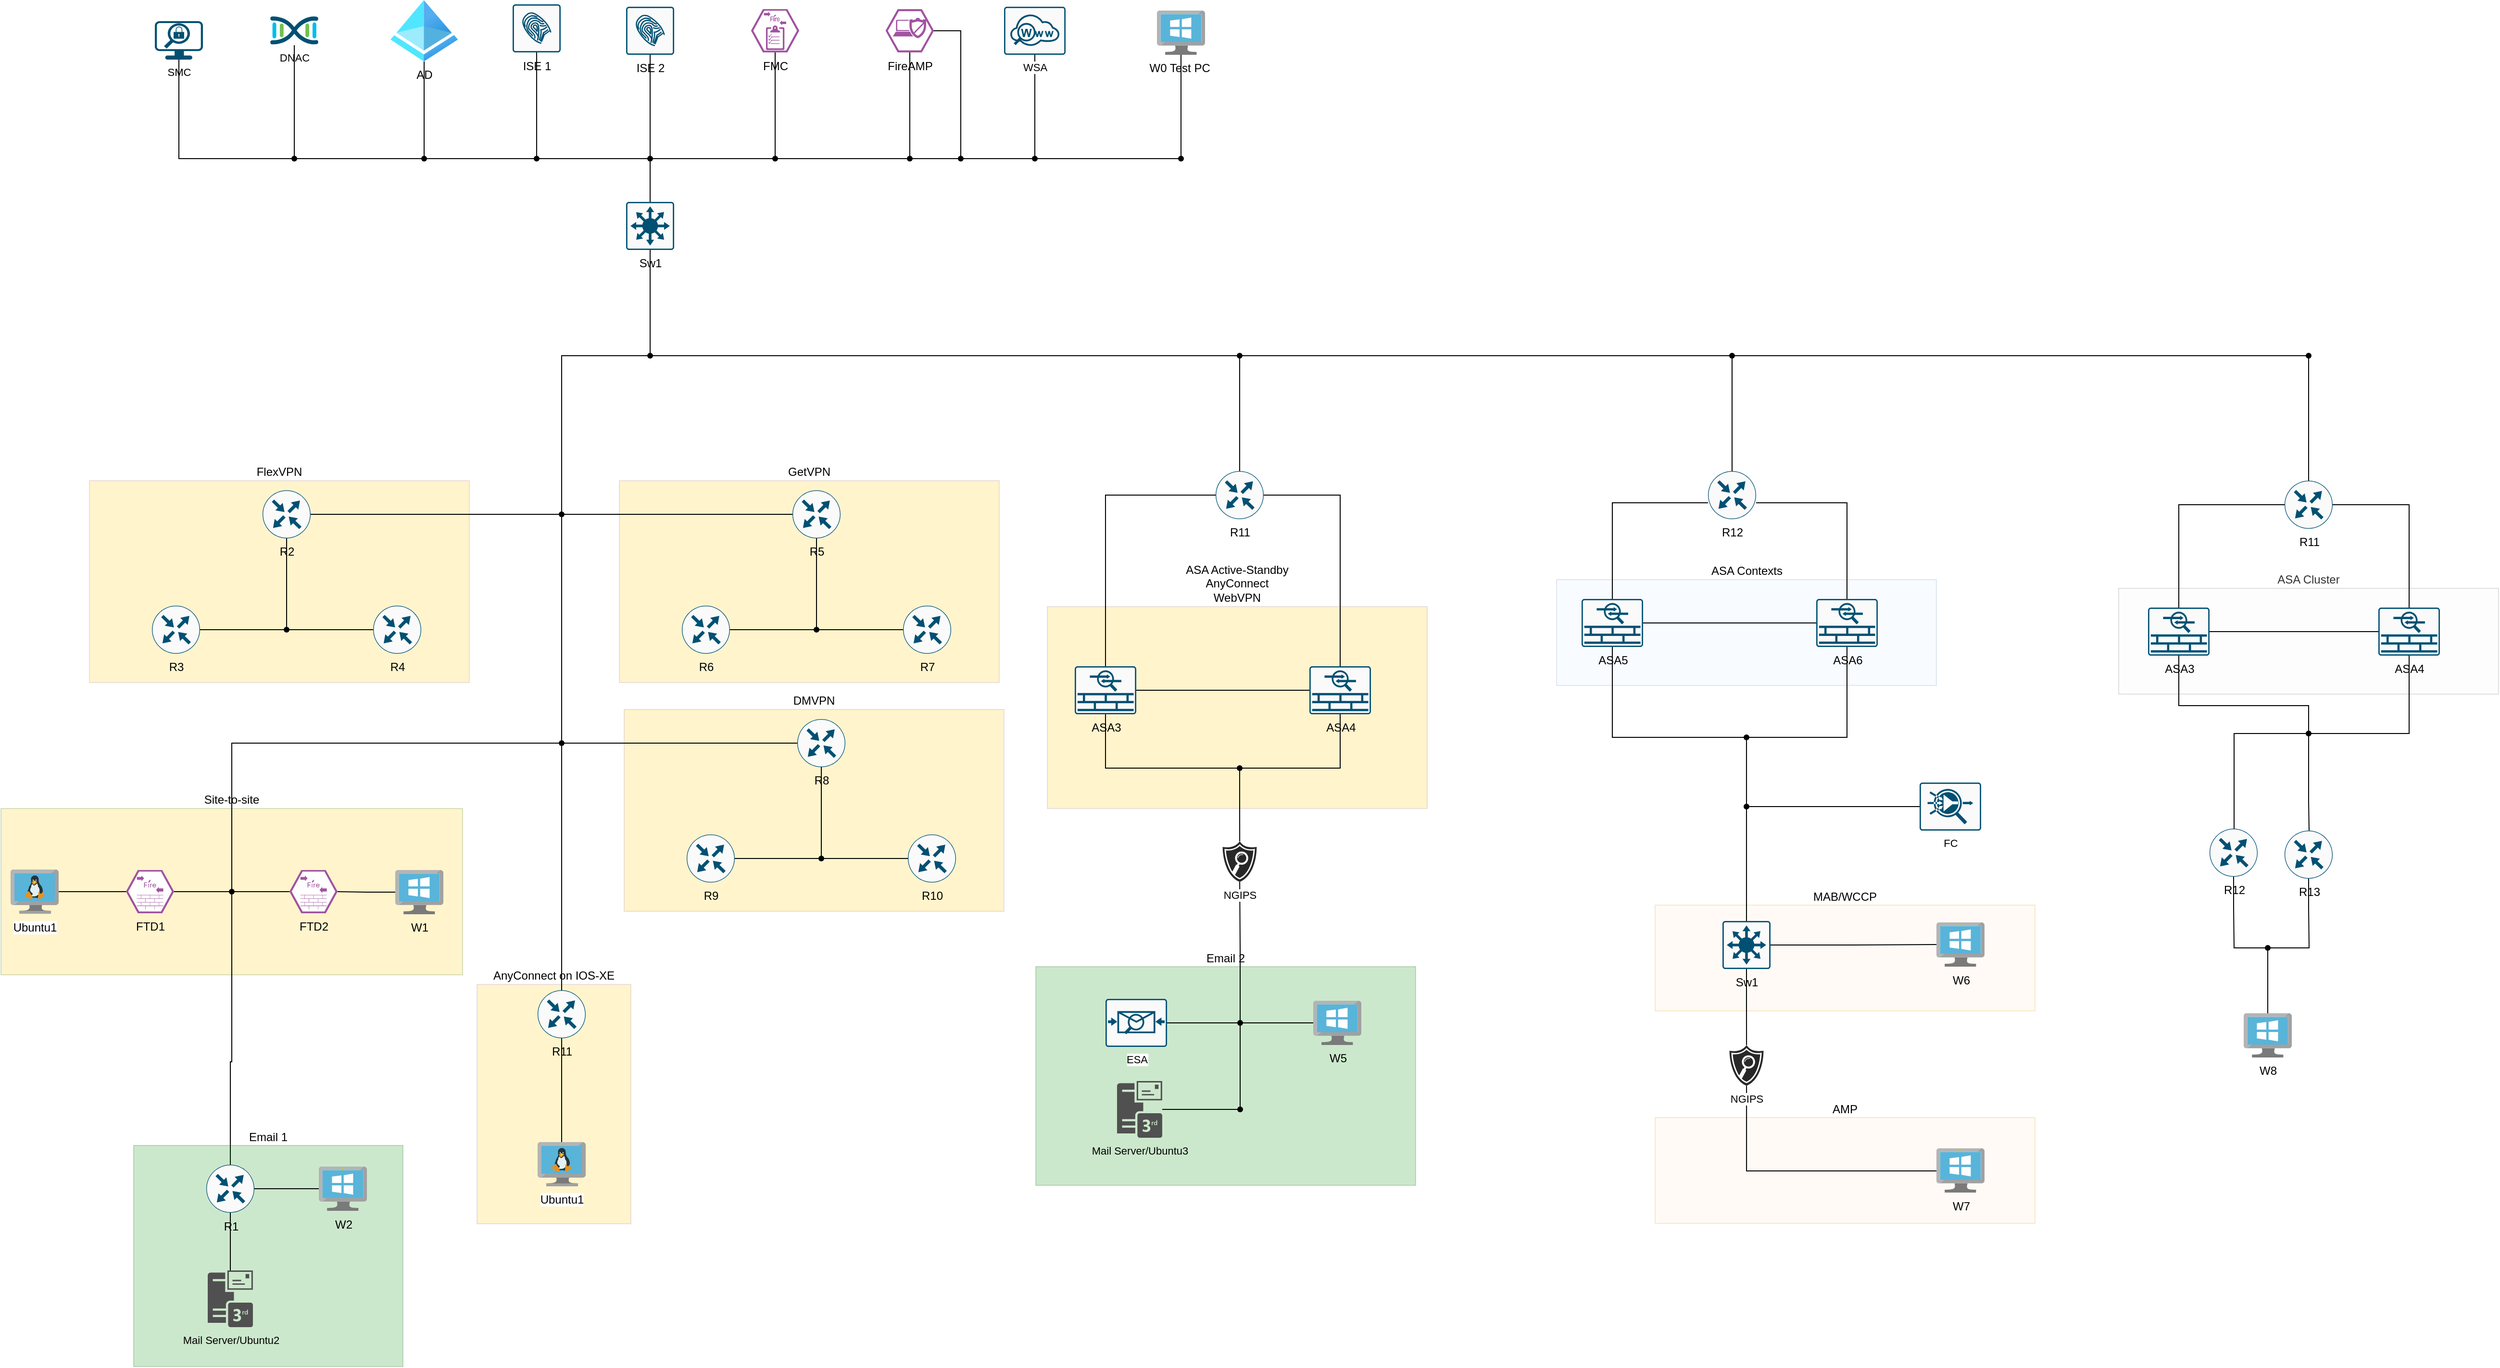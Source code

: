 <mxfile version="24.6.5" type="github">
  <diagram name="Page-1" id="6sUXRXMeGlcO1_Na9jOw">
    <mxGraphModel dx="2742" dy="1772" grid="0" gridSize="10" guides="1" tooltips="1" connect="0" arrows="1" fold="1" page="0" pageScale="1" pageWidth="1169" pageHeight="1654" background="none" math="0" shadow="0">
      <root>
        <mxCell id="0" />
        <mxCell id="1" parent="0" />
        <mxCell id="vuDbz7vXM9jUhtZiPQyA-43" value="&lt;div&gt;ASA Active-Standby&lt;/div&gt;&lt;div&gt;AnyConnect&lt;/div&gt;&lt;div&gt;WebVPN&lt;/div&gt;" style="rounded=0;whiteSpace=wrap;html=1;fillStyle=solid;labelPosition=center;verticalLabelPosition=top;align=center;verticalAlign=bottom;labelBackgroundColor=default;fillColor=#ffc800;opacity=20;strokeColor=#9673a6;" vertex="1" parent="1">
          <mxGeometry x="938" y="701" width="395" height="210" as="geometry" />
        </mxCell>
        <mxCell id="vuDbz7vXM9jUhtZiPQyA-19" value="AnyConnect on IOS-XE" style="rounded=0;whiteSpace=wrap;html=1;fillStyle=solid;labelPosition=center;verticalLabelPosition=top;align=center;verticalAlign=bottom;labelBackgroundColor=default;fillColor=#ffc800;opacity=20;strokeColor=#9673a6;" vertex="1" parent="1">
          <mxGeometry x="345" y="1094" width="160" height="249" as="geometry" />
        </mxCell>
        <mxCell id="Q8cDQyVvuI_azYafOAA6-116" value="AMP" style="rounded=0;whiteSpace=wrap;html=1;fillStyle=solid;labelPosition=center;verticalLabelPosition=top;align=center;verticalAlign=bottom;labelBackgroundColor=default;fillColor=#ffe6cc;opacity=20;strokeColor=#d79b00;" parent="1" vertex="1">
          <mxGeometry x="1570" y="1232.5" width="395" height="110" as="geometry" />
        </mxCell>
        <mxCell id="Q8cDQyVvuI_azYafOAA6-109" value="MAB/WCCP" style="rounded=0;whiteSpace=wrap;html=1;fillStyle=solid;labelPosition=center;verticalLabelPosition=top;align=center;verticalAlign=bottom;labelBackgroundColor=default;fillColor=#ffe6cc;opacity=20;strokeColor=#d79b00;" parent="1" vertex="1">
          <mxGeometry x="1570" y="1011.5" width="395" height="110" as="geometry" />
        </mxCell>
        <mxCell id="Q8cDQyVvuI_azYafOAA6-62" value="Email 2" style="rounded=0;whiteSpace=wrap;html=1;fillStyle=solid;labelPosition=center;verticalLabelPosition=top;align=center;verticalAlign=bottom;labelBackgroundColor=default;fillColor=#008a00;opacity=20;strokeColor=#005700;fontColor=#000000;" parent="1" vertex="1">
          <mxGeometry x="926" y="1075.5" width="395" height="227.5" as="geometry" />
        </mxCell>
        <mxCell id="Q8cDQyVvuI_azYafOAA6-2" value="FlexVPN" style="rounded=0;whiteSpace=wrap;html=1;fillStyle=solid;labelPosition=center;verticalLabelPosition=top;align=center;verticalAlign=bottom;labelBackgroundColor=default;fillColor=#ffc800;opacity=20;strokeColor=#9673a6;" parent="1" vertex="1">
          <mxGeometry x="-58" y="570" width="395" height="210" as="geometry" />
        </mxCell>
        <mxCell id="Q8cDQyVvuI_azYafOAA6-1" value="Site-to-site" style="rounded=0;whiteSpace=wrap;html=1;fillStyle=solid;labelPosition=center;verticalLabelPosition=top;align=center;verticalAlign=bottom;labelBackgroundColor=default;fillColor=#ffc800;opacity=20;fontColor=default;strokeColor=#2D7600;" parent="1" vertex="1">
          <mxGeometry x="-150" y="911" width="480" height="173" as="geometry" />
        </mxCell>
        <mxCell id="aI0beh5qGzylzP_r_lGv-32" style="edgeStyle=orthogonalEdgeStyle;shape=connector;rounded=0;orthogonalLoop=1;jettySize=auto;html=1;strokeColor=default;align=center;verticalAlign=middle;fontFamily=Helvetica;fontSize=11;fontColor=default;labelBackgroundColor=default;endArrow=none;endFill=0;" parent="1" source="Fcchvi2gw9WfY5cNuP7K-4" target="aI0beh5qGzylzP_r_lGv-29" edge="1">
          <mxGeometry relative="1" as="geometry" />
        </mxCell>
        <mxCell id="Fcchvi2gw9WfY5cNuP7K-4" value="ISE 2" style="sketch=0;points=[[0.015,0.015,0],[0.985,0.015,0],[0.985,0.985,0],[0.015,0.985,0],[0.25,0,0],[0.5,0,0],[0.75,0,0],[1,0.25,0],[1,0.5,0],[1,0.75,0],[0.75,1,0],[0.5,1,0],[0.25,1,0],[0,0.75,0],[0,0.5,0],[0,0.25,0]];verticalLabelPosition=bottom;html=1;verticalAlign=top;aspect=fixed;align=center;pointerEvents=1;shape=mxgraph.cisco19.rect;prIcon=ise;fillColor=#FAFAFA;strokeColor=#005073;" parent="1" vertex="1">
          <mxGeometry x="500" y="77" width="50" height="50" as="geometry" />
        </mxCell>
        <mxCell id="Q8cDQyVvuI_azYafOAA6-11" style="edgeStyle=orthogonalEdgeStyle;shape=connector;rounded=0;orthogonalLoop=1;jettySize=auto;html=1;strokeColor=default;align=center;verticalAlign=middle;fontFamily=Helvetica;fontSize=11;fontColor=default;labelBackgroundColor=default;endArrow=none;endFill=0;" parent="1" source="Fcchvi2gw9WfY5cNuP7K-5" target="Q8cDQyVvuI_azYafOAA6-10" edge="1">
          <mxGeometry relative="1" as="geometry" />
        </mxCell>
        <mxCell id="Fcchvi2gw9WfY5cNuP7K-5" value="FTD1" style="verticalLabelPosition=bottom;sketch=0;html=1;fillColor=#A153A0;strokeColor=#ffffff;verticalAlign=top;align=center;points=[[0,0.5,0],[0.125,0.25,0],[0.25,0,0],[0.5,0,0],[0.75,0,0],[0.875,0.25,0],[1,0.5,0],[0.875,0.75,0],[0.75,1,0],[0.5,1,0],[0.125,0.75,0]];pointerEvents=1;shape=mxgraph.cisco_safe.compositeIcon;bgIcon=mxgraph.cisco_safe.design.blank_device;resIcon=mxgraph.cisco_safe.design.firepower_appliance_2;" parent="1" vertex="1">
          <mxGeometry x="-20" y="975" width="50" height="45" as="geometry" />
        </mxCell>
        <mxCell id="aI0beh5qGzylzP_r_lGv-33" style="edgeStyle=orthogonalEdgeStyle;shape=connector;rounded=0;orthogonalLoop=1;jettySize=auto;html=1;strokeColor=default;align=center;verticalAlign=middle;fontFamily=Helvetica;fontSize=11;fontColor=default;labelBackgroundColor=default;endArrow=none;endFill=0;" parent="1" source="Fcchvi2gw9WfY5cNuP7K-6" target="aI0beh5qGzylzP_r_lGv-30" edge="1">
          <mxGeometry relative="1" as="geometry" />
        </mxCell>
        <mxCell id="Fcchvi2gw9WfY5cNuP7K-6" value="FMC" style="verticalLabelPosition=bottom;sketch=0;html=1;fillColor=#A153A0;strokeColor=#ffffff;verticalAlign=top;align=center;points=[[0,0.5,0],[0.125,0.25,0],[0.25,0,0],[0.5,0,0],[0.75,0,0],[0.875,0.25,0],[1,0.5,0],[0.875,0.75,0],[0.75,1,0],[0.5,1,0],[0.125,0.75,0]];pointerEvents=1;shape=mxgraph.cisco_safe.compositeIcon;bgIcon=mxgraph.cisco_safe.design.blank_device;resIcon=mxgraph.cisco_safe.design.firepower_management_center_2;" parent="1" vertex="1">
          <mxGeometry x="630" y="79.5" width="50" height="45" as="geometry" />
        </mxCell>
        <mxCell id="aI0beh5qGzylzP_r_lGv-31" style="edgeStyle=orthogonalEdgeStyle;shape=connector;rounded=0;orthogonalLoop=1;jettySize=auto;html=1;strokeColor=default;align=center;verticalAlign=middle;fontFamily=Helvetica;fontSize=11;fontColor=default;labelBackgroundColor=default;endArrow=none;endFill=0;" parent="1" source="Fcchvi2gw9WfY5cNuP7K-7" target="aI0beh5qGzylzP_r_lGv-28" edge="1">
          <mxGeometry relative="1" as="geometry" />
        </mxCell>
        <mxCell id="Fcchvi2gw9WfY5cNuP7K-7" value="AD" style="image;aspect=fixed;html=1;points=[];align=center;fontSize=12;image=img/lib/azure2/identity/Azure_Active_Directory.svg;labelBackgroundColor=none;" parent="1" vertex="1">
          <mxGeometry x="255" y="70" width="70" height="64" as="geometry" />
        </mxCell>
        <mxCell id="aI0beh5qGzylzP_r_lGv-52" style="edgeStyle=orthogonalEdgeStyle;shape=connector;rounded=0;orthogonalLoop=1;jettySize=auto;html=1;strokeColor=default;align=center;verticalAlign=middle;fontFamily=Helvetica;fontSize=11;fontColor=default;labelBackgroundColor=default;endArrow=none;endFill=0;" parent="1" source="Fcchvi2gw9WfY5cNuP7K-10" edge="1">
          <mxGeometry relative="1" as="geometry">
            <mxPoint x="147" y="725" as="targetPoint" />
          </mxGeometry>
        </mxCell>
        <mxCell id="Fcchvi2gw9WfY5cNuP7K-10" value="R4" style="sketch=0;points=[[0.5,0,0],[1,0.5,0],[0.5,1,0],[0,0.5,0],[0.145,0.145,0],[0.856,0.145,0],[0.855,0.856,0],[0.145,0.855,0]];verticalLabelPosition=bottom;html=1;verticalAlign=top;aspect=fixed;align=center;pointerEvents=1;shape=mxgraph.cisco19.rect;prIcon=router;fillColor=#FAFAFA;strokeColor=#005073;" parent="1" vertex="1">
          <mxGeometry x="237" y="700" width="50" height="50" as="geometry" />
        </mxCell>
        <mxCell id="Q8cDQyVvuI_azYafOAA6-8" style="edgeStyle=orthogonalEdgeStyle;shape=connector;rounded=0;orthogonalLoop=1;jettySize=auto;html=1;strokeColor=default;align=center;verticalAlign=middle;fontFamily=Helvetica;fontSize=11;fontColor=default;labelBackgroundColor=default;endArrow=none;endFill=0;" parent="1" source="Fcchvi2gw9WfY5cNuP7K-11" target="lfPLRntJfUX84uUyQgcc-1" edge="1">
          <mxGeometry relative="1" as="geometry" />
        </mxCell>
        <mxCell id="Fcchvi2gw9WfY5cNuP7K-11" value="W1" style="image;sketch=0;aspect=fixed;html=1;points=[];align=center;fontSize=12;image=img/lib/mscae/VirtualMachineWindows.svg;labelBackgroundColor=none;" parent="1" vertex="1">
          <mxGeometry x="260" y="975" width="50" height="46" as="geometry" />
        </mxCell>
        <mxCell id="Q8cDQyVvuI_azYafOAA6-12" style="edgeStyle=orthogonalEdgeStyle;shape=connector;rounded=0;orthogonalLoop=1;jettySize=auto;html=1;strokeColor=default;align=center;verticalAlign=middle;fontFamily=Helvetica;fontSize=11;fontColor=default;labelBackgroundColor=default;endArrow=none;endFill=0;" parent="1" source="lfPLRntJfUX84uUyQgcc-1" target="Q8cDQyVvuI_azYafOAA6-10" edge="1">
          <mxGeometry relative="1" as="geometry" />
        </mxCell>
        <mxCell id="lfPLRntJfUX84uUyQgcc-1" value="FTD2" style="verticalLabelPosition=bottom;sketch=0;html=1;fillColor=#A153A0;strokeColor=#ffffff;verticalAlign=top;align=center;points=[[0,0.5,0],[0.125,0.25,0],[0.25,0,0],[0.5,0,0],[0.75,0,0],[0.875,0.25,0],[1,0.5,0],[0.875,0.75,0],[0.75,1,0],[0.5,1,0],[0.125,0.75,0]];pointerEvents=1;shape=mxgraph.cisco_safe.compositeIcon;bgIcon=mxgraph.cisco_safe.design.blank_device;resIcon=mxgraph.cisco_safe.design.firepower_appliance_2;" parent="1" vertex="1">
          <mxGeometry x="150" y="975" width="50" height="45" as="geometry" />
        </mxCell>
        <mxCell id="lfPLRntJfUX84uUyQgcc-5" value="W6" style="image;sketch=0;aspect=fixed;html=1;points=[];align=center;fontSize=12;image=img/lib/mscae/VirtualMachineWindows.svg;labelBackgroundColor=none;" parent="1" vertex="1">
          <mxGeometry x="1862.5" y="1029.5" width="50" height="46" as="geometry" />
        </mxCell>
        <mxCell id="gdPci_tciqe0es5DYb65-35" style="edgeStyle=orthogonalEdgeStyle;shape=connector;rounded=0;orthogonalLoop=1;jettySize=auto;html=1;strokeColor=default;align=center;verticalAlign=middle;fontFamily=Helvetica;fontSize=11;fontColor=default;labelBackgroundColor=default;endArrow=none;endFill=0;" parent="1" source="aI0beh5qGzylzP_r_lGv-1" target="gdPci_tciqe0es5DYb65-29" edge="1">
          <mxGeometry relative="1" as="geometry" />
        </mxCell>
        <mxCell id="aI0beh5qGzylzP_r_lGv-1" value="R2" style="sketch=0;points=[[0.5,0,0],[1,0.5,0],[0.5,1,0],[0,0.5,0],[0.145,0.145,0],[0.856,0.145,0],[0.855,0.856,0],[0.145,0.855,0]];verticalLabelPosition=bottom;html=1;verticalAlign=top;aspect=fixed;align=center;pointerEvents=1;shape=mxgraph.cisco19.rect;prIcon=router;fillColor=#FAFAFA;strokeColor=#005073;" parent="1" vertex="1">
          <mxGeometry x="122" y="580" width="50" height="50" as="geometry" />
        </mxCell>
        <mxCell id="aI0beh5qGzylzP_r_lGv-51" style="edgeStyle=orthogonalEdgeStyle;shape=connector;rounded=0;orthogonalLoop=1;jettySize=auto;html=1;strokeColor=default;align=center;verticalAlign=middle;fontFamily=Helvetica;fontSize=11;fontColor=default;labelBackgroundColor=default;endArrow=none;endFill=0;" parent="1" source="aI0beh5qGzylzP_r_lGv-6" target="aI0beh5qGzylzP_r_lGv-50" edge="1">
          <mxGeometry relative="1" as="geometry" />
        </mxCell>
        <mxCell id="aI0beh5qGzylzP_r_lGv-6" value="R3" style="sketch=0;points=[[0.5,0,0],[1,0.5,0],[0.5,1,0],[0,0.5,0],[0.145,0.145,0],[0.856,0.145,0],[0.855,0.856,0],[0.145,0.855,0]];verticalLabelPosition=bottom;html=1;verticalAlign=top;aspect=fixed;align=center;pointerEvents=1;shape=mxgraph.cisco19.rect;prIcon=router;fillColor=#FAFAFA;strokeColor=#005073;" parent="1" vertex="1">
          <mxGeometry x="7" y="700" width="50" height="50" as="geometry" />
        </mxCell>
        <mxCell id="vuDbz7vXM9jUhtZiPQyA-53" style="edgeStyle=orthogonalEdgeStyle;shape=connector;rounded=0;orthogonalLoop=1;jettySize=auto;html=1;strokeColor=default;align=center;verticalAlign=middle;fontFamily=Helvetica;fontSize=11;fontColor=default;labelBackgroundColor=default;endArrow=none;endFill=0;" edge="1" parent="1" source="aI0beh5qGzylzP_r_lGv-8" target="vuDbz7vXM9jUhtZiPQyA-48">
          <mxGeometry relative="1" as="geometry" />
        </mxCell>
        <mxCell id="aI0beh5qGzylzP_r_lGv-8" value="W5" style="image;sketch=0;aspect=fixed;html=1;points=[];align=center;fontSize=12;image=img/lib/mscae/VirtualMachineWindows.svg;labelBackgroundColor=none;" parent="1" vertex="1">
          <mxGeometry x="1214.5" y="1111" width="50" height="46" as="geometry" />
        </mxCell>
        <mxCell id="aI0beh5qGzylzP_r_lGv-36" style="edgeStyle=orthogonalEdgeStyle;shape=connector;rounded=0;orthogonalLoop=1;jettySize=auto;html=1;strokeColor=default;align=center;verticalAlign=middle;fontFamily=Helvetica;fontSize=11;fontColor=default;labelBackgroundColor=default;endArrow=none;endFill=0;" parent="1" source="aI0beh5qGzylzP_r_lGv-13" target="aI0beh5qGzylzP_r_lGv-35" edge="1">
          <mxGeometry relative="1" as="geometry" />
        </mxCell>
        <mxCell id="vuDbz7vXM9jUhtZiPQyA-58" style="edgeStyle=orthogonalEdgeStyle;shape=connector;rounded=0;orthogonalLoop=1;jettySize=auto;html=1;strokeColor=default;align=center;verticalAlign=middle;fontFamily=Helvetica;fontSize=11;fontColor=default;labelBackgroundColor=default;endArrow=none;endFill=0;" edge="1" parent="1" source="aI0beh5qGzylzP_r_lGv-13" target="vuDbz7vXM9jUhtZiPQyA-57">
          <mxGeometry relative="1" as="geometry" />
        </mxCell>
        <mxCell id="aI0beh5qGzylzP_r_lGv-13" value="FireAMP" style="verticalLabelPosition=bottom;sketch=0;html=1;fillColor=#A153A0;strokeColor=#ffffff;verticalAlign=top;align=center;points=[[0,0.5,0],[0.125,0.25,0],[0.25,0,0],[0.5,0,0],[0.75,0,0],[0.875,0.25,0],[1,0.5,0],[0.875,0.75,0],[0.75,1,0],[0.5,1,0],[0.125,0.75,0]];pointerEvents=1;shape=mxgraph.cisco_safe.compositeIcon;bgIcon=mxgraph.cisco_safe.design.blank_device;resIcon=mxgraph.cisco_safe.design.cisco_amp;" parent="1" vertex="1">
          <mxGeometry x="770" y="79.5" width="50" height="45" as="geometry" />
        </mxCell>
        <mxCell id="Q8cDQyVvuI_azYafOAA6-124" style="edgeStyle=orthogonalEdgeStyle;shape=connector;rounded=0;orthogonalLoop=1;jettySize=auto;html=1;strokeColor=default;align=center;verticalAlign=middle;fontFamily=Helvetica;fontSize=11;fontColor=default;labelBackgroundColor=default;endArrow=none;endFill=0;" parent="1" source="aI0beh5qGzylzP_r_lGv-14" target="Fcchvi2gw9WfY5cNuP7K-5" edge="1">
          <mxGeometry relative="1" as="geometry" />
        </mxCell>
        <mxCell id="aI0beh5qGzylzP_r_lGv-14" value="Ubuntu1" style="image;sketch=0;aspect=fixed;html=1;points=[];align=center;fontSize=12;image=img/lib/mscae/VM_Linux.svg;" parent="1" vertex="1">
          <mxGeometry x="-140" y="974.5" width="50" height="46" as="geometry" />
        </mxCell>
        <mxCell id="aI0beh5qGzylzP_r_lGv-15" value="Sw1" style="sketch=0;points=[[0.015,0.015,0],[0.985,0.015,0],[0.985,0.985,0],[0.015,0.985,0],[0.25,0,0],[0.5,0,0],[0.75,0,0],[1,0.25,0],[1,0.5,0],[1,0.75,0],[0.75,1,0],[0.5,1,0],[0.25,1,0],[0,0.75,0],[0,0.5,0],[0,0.25,0]];verticalLabelPosition=bottom;html=1;verticalAlign=top;aspect=fixed;align=center;pointerEvents=1;shape=mxgraph.cisco19.rect;prIcon=l3_switch;fillColor=#FAFAFA;strokeColor=#005073;" parent="1" vertex="1">
          <mxGeometry x="500" y="280" width="50" height="50" as="geometry" />
        </mxCell>
        <mxCell id="aI0beh5qGzylzP_r_lGv-28" value="" style="shape=waypoint;sketch=0;fillStyle=solid;size=6;pointerEvents=1;points=[];fillColor=none;resizable=0;rotatable=0;perimeter=centerPerimeter;snapToPoint=1;fontFamily=Helvetica;fontSize=11;fontColor=default;labelBackgroundColor=default;" parent="1" vertex="1">
          <mxGeometry x="280" y="225" width="20" height="20" as="geometry" />
        </mxCell>
        <mxCell id="aI0beh5qGzylzP_r_lGv-42" style="edgeStyle=orthogonalEdgeStyle;shape=connector;rounded=0;orthogonalLoop=1;jettySize=auto;html=1;strokeColor=default;align=center;verticalAlign=middle;fontFamily=Helvetica;fontSize=11;fontColor=default;labelBackgroundColor=default;endArrow=none;endFill=0;" parent="1" source="aI0beh5qGzylzP_r_lGv-29" target="aI0beh5qGzylzP_r_lGv-30" edge="1">
          <mxGeometry relative="1" as="geometry" />
        </mxCell>
        <mxCell id="aI0beh5qGzylzP_r_lGv-44" style="edgeStyle=orthogonalEdgeStyle;shape=connector;rounded=0;orthogonalLoop=1;jettySize=auto;html=1;strokeColor=default;align=center;verticalAlign=middle;fontFamily=Helvetica;fontSize=11;fontColor=default;labelBackgroundColor=default;endArrow=none;endFill=0;" parent="1" source="aI0beh5qGzylzP_r_lGv-29" target="aI0beh5qGzylzP_r_lGv-15" edge="1">
          <mxGeometry relative="1" as="geometry" />
        </mxCell>
        <mxCell id="aI0beh5qGzylzP_r_lGv-29" value="" style="shape=waypoint;sketch=0;fillStyle=solid;size=6;pointerEvents=1;points=[];fillColor=none;resizable=0;rotatable=0;perimeter=centerPerimeter;snapToPoint=1;fontFamily=Helvetica;fontSize=11;fontColor=default;labelBackgroundColor=default;" parent="1" vertex="1">
          <mxGeometry x="515" y="225" width="20" height="20" as="geometry" />
        </mxCell>
        <mxCell id="aI0beh5qGzylzP_r_lGv-43" style="edgeStyle=orthogonalEdgeStyle;shape=connector;rounded=0;orthogonalLoop=1;jettySize=auto;html=1;strokeColor=default;align=center;verticalAlign=middle;fontFamily=Helvetica;fontSize=11;fontColor=default;labelBackgroundColor=default;endArrow=none;endFill=0;" parent="1" source="aI0beh5qGzylzP_r_lGv-30" target="aI0beh5qGzylzP_r_lGv-35" edge="1">
          <mxGeometry relative="1" as="geometry" />
        </mxCell>
        <mxCell id="aI0beh5qGzylzP_r_lGv-30" value="" style="shape=waypoint;sketch=0;fillStyle=solid;size=6;pointerEvents=1;points=[];fillColor=none;resizable=0;rotatable=0;perimeter=centerPerimeter;snapToPoint=1;fontFamily=Helvetica;fontSize=11;fontColor=default;labelBackgroundColor=default;" parent="1" vertex="1">
          <mxGeometry x="645" y="225" width="20" height="20" as="geometry" />
        </mxCell>
        <mxCell id="vuDbz7vXM9jUhtZiPQyA-60" style="edgeStyle=orthogonalEdgeStyle;shape=connector;rounded=0;orthogonalLoop=1;jettySize=auto;html=1;strokeColor=default;align=center;verticalAlign=middle;fontFamily=Helvetica;fontSize=11;fontColor=default;labelBackgroundColor=default;endArrow=none;endFill=0;" edge="1" parent="1" source="aI0beh5qGzylzP_r_lGv-35" target="vuDbz7vXM9jUhtZiPQyA-57">
          <mxGeometry relative="1" as="geometry" />
        </mxCell>
        <mxCell id="aI0beh5qGzylzP_r_lGv-35" value="" style="shape=waypoint;sketch=0;fillStyle=solid;size=6;pointerEvents=1;points=[];fillColor=none;resizable=0;rotatable=0;perimeter=centerPerimeter;snapToPoint=1;fontFamily=Helvetica;fontSize=11;fontColor=default;labelBackgroundColor=default;" parent="1" vertex="1">
          <mxGeometry x="785" y="225" width="20" height="20" as="geometry" />
        </mxCell>
        <mxCell id="aI0beh5qGzylzP_r_lGv-37" value="DNAC" style="points=[[0.5,0.37,0],[1,0.09,0],[1,0.9,0],[0,0.08,0],[0,0.91,0],[0.5,0.61,0],[0.045,0.5,0],[0.96,0.5,0]];verticalLabelPosition=bottom;sketch=0;html=1;verticalAlign=top;aspect=fixed;align=center;pointerEvents=1;shape=mxgraph.cisco19.cisco_dna;fillColor=#005073;strokeColor=none;fontFamily=Helvetica;fontSize=11;fontColor=default;labelBackgroundColor=none;" parent="1" vertex="1">
          <mxGeometry x="130" y="87" width="50" height="30" as="geometry" />
        </mxCell>
        <mxCell id="aI0beh5qGzylzP_r_lGv-45" style="edgeStyle=orthogonalEdgeStyle;shape=connector;rounded=0;orthogonalLoop=1;jettySize=auto;html=1;strokeColor=default;align=center;verticalAlign=middle;fontFamily=Helvetica;fontSize=11;fontColor=default;labelBackgroundColor=default;endArrow=none;endFill=0;" parent="1" source="aI0beh5qGzylzP_r_lGv-38" target="aI0beh5qGzylzP_r_lGv-28" edge="1">
          <mxGeometry relative="1" as="geometry" />
        </mxCell>
        <mxCell id="aI0beh5qGzylzP_r_lGv-38" value="" style="shape=waypoint;sketch=0;fillStyle=solid;size=6;pointerEvents=1;points=[];fillColor=none;resizable=0;rotatable=0;perimeter=centerPerimeter;snapToPoint=1;fontFamily=Helvetica;fontSize=11;fontColor=default;labelBackgroundColor=default;" parent="1" vertex="1">
          <mxGeometry x="145" y="225" width="20" height="20" as="geometry" />
        </mxCell>
        <mxCell id="aI0beh5qGzylzP_r_lGv-39" style="edgeStyle=orthogonalEdgeStyle;shape=connector;rounded=0;orthogonalLoop=1;jettySize=auto;html=1;entryX=0.662;entryY=0.975;entryDx=0;entryDy=0;entryPerimeter=0;strokeColor=default;align=center;verticalAlign=middle;fontFamily=Helvetica;fontSize=11;fontColor=default;labelBackgroundColor=default;endArrow=none;endFill=0;" parent="1" source="aI0beh5qGzylzP_r_lGv-37" target="aI0beh5qGzylzP_r_lGv-38" edge="1">
          <mxGeometry relative="1" as="geometry" />
        </mxCell>
        <mxCell id="aI0beh5qGzylzP_r_lGv-55" style="edgeStyle=orthogonalEdgeStyle;shape=connector;rounded=0;orthogonalLoop=1;jettySize=auto;html=1;strokeColor=default;align=center;verticalAlign=middle;fontFamily=Helvetica;fontSize=11;fontColor=default;labelBackgroundColor=default;endArrow=none;endFill=0;" parent="1" source="aI0beh5qGzylzP_r_lGv-50" target="aI0beh5qGzylzP_r_lGv-1" edge="1">
          <mxGeometry relative="1" as="geometry" />
        </mxCell>
        <mxCell id="aI0beh5qGzylzP_r_lGv-50" value="" style="shape=waypoint;sketch=0;fillStyle=solid;size=6;pointerEvents=1;points=[];fillColor=none;resizable=0;rotatable=0;perimeter=centerPerimeter;snapToPoint=1;fontFamily=Helvetica;fontSize=11;fontColor=default;labelBackgroundColor=default;" parent="1" vertex="1">
          <mxGeometry x="137" y="715" width="20" height="20" as="geometry" />
        </mxCell>
        <mxCell id="Q8cDQyVvuI_azYafOAA6-69" style="edgeStyle=orthogonalEdgeStyle;shape=connector;rounded=0;orthogonalLoop=1;jettySize=auto;html=1;strokeColor=default;align=center;verticalAlign=middle;fontFamily=Helvetica;fontSize=11;fontColor=default;labelBackgroundColor=default;endArrow=none;endFill=0;" parent="1" source="Q8cDQyVvuI_azYafOAA6-10" target="Q8cDQyVvuI_azYafOAA6-66" edge="1">
          <mxGeometry relative="1" as="geometry">
            <Array as="points">
              <mxPoint x="90" y="1174.5" />
            </Array>
          </mxGeometry>
        </mxCell>
        <mxCell id="gdPci_tciqe0es5DYb65-31" style="edgeStyle=orthogonalEdgeStyle;shape=connector;rounded=0;orthogonalLoop=1;jettySize=auto;html=1;strokeColor=default;align=center;verticalAlign=middle;fontFamily=Helvetica;fontSize=11;fontColor=default;labelBackgroundColor=default;endArrow=none;endFill=0;" parent="1" source="Q8cDQyVvuI_azYafOAA6-10" target="gdPci_tciqe0es5DYb65-30" edge="1">
          <mxGeometry relative="1" as="geometry">
            <Array as="points">
              <mxPoint x="90" y="843" />
            </Array>
          </mxGeometry>
        </mxCell>
        <mxCell id="Q8cDQyVvuI_azYafOAA6-10" value="" style="shape=waypoint;sketch=0;fillStyle=solid;size=6;pointerEvents=1;points=[];fillColor=none;resizable=0;rotatable=0;perimeter=centerPerimeter;snapToPoint=1;fontFamily=Helvetica;fontSize=11;fontColor=default;labelBackgroundColor=default;" parent="1" vertex="1">
          <mxGeometry x="80" y="987.5" width="20" height="20" as="geometry" />
        </mxCell>
        <mxCell id="Q8cDQyVvuI_azYafOAA6-46" style="edgeStyle=orthogonalEdgeStyle;shape=connector;rounded=0;orthogonalLoop=1;jettySize=auto;html=1;strokeColor=default;align=center;verticalAlign=middle;fontFamily=Helvetica;fontSize=11;fontColor=default;labelBackgroundColor=default;endArrow=none;endFill=0;" parent="1" source="Q8cDQyVvuI_azYafOAA6-14" target="Q8cDQyVvuI_azYafOAA6-41" edge="1">
          <mxGeometry relative="1" as="geometry">
            <Array as="points">
              <mxPoint x="999" y="869" />
            </Array>
          </mxGeometry>
        </mxCell>
        <mxCell id="vuDbz7vXM9jUhtZiPQyA-45" style="edgeStyle=orthogonalEdgeStyle;shape=connector;rounded=0;orthogonalLoop=1;jettySize=auto;html=1;strokeColor=default;align=center;verticalAlign=middle;fontFamily=Helvetica;fontSize=11;fontColor=default;labelBackgroundColor=default;endArrow=none;endFill=0;" edge="1" parent="1" source="Q8cDQyVvuI_azYafOAA6-14" target="Q8cDQyVvuI_azYafOAA6-100">
          <mxGeometry relative="1" as="geometry">
            <Array as="points">
              <mxPoint x="999" y="585" />
            </Array>
          </mxGeometry>
        </mxCell>
        <mxCell id="vuDbz7vXM9jUhtZiPQyA-56" style="edgeStyle=orthogonalEdgeStyle;shape=connector;rounded=0;orthogonalLoop=1;jettySize=auto;html=1;strokeColor=default;align=center;verticalAlign=middle;fontFamily=Helvetica;fontSize=11;fontColor=default;labelBackgroundColor=default;endArrow=none;endFill=0;" edge="1" parent="1" source="Q8cDQyVvuI_azYafOAA6-14" target="Q8cDQyVvuI_azYafOAA6-15">
          <mxGeometry relative="1" as="geometry" />
        </mxCell>
        <mxCell id="Q8cDQyVvuI_azYafOAA6-14" value="ASA3" style="sketch=0;points=[[0.015,0.015,0],[0.985,0.015,0],[0.985,0.985,0],[0.015,0.985,0],[0.25,0,0],[0.5,0,0],[0.75,0,0],[1,0.25,0],[1,0.5,0],[1,0.75,0],[0.75,1,0],[0.5,1,0],[0.25,1,0],[0,0.75,0],[0,0.5,0],[0,0.25,0]];verticalLabelPosition=bottom;html=1;verticalAlign=top;aspect=fixed;align=center;pointerEvents=1;shape=mxgraph.cisco19.rect;prIcon=asa_5500;fillColor=#FAFAFA;strokeColor=#005073;" parent="1" vertex="1">
          <mxGeometry x="966.5" y="763" width="64" height="50" as="geometry" />
        </mxCell>
        <mxCell id="Q8cDQyVvuI_azYafOAA6-47" style="edgeStyle=orthogonalEdgeStyle;shape=connector;rounded=0;orthogonalLoop=1;jettySize=auto;html=1;strokeColor=default;align=center;verticalAlign=middle;fontFamily=Helvetica;fontSize=11;fontColor=default;labelBackgroundColor=default;endArrow=none;endFill=0;" parent="1" source="Q8cDQyVvuI_azYafOAA6-15" target="Q8cDQyVvuI_azYafOAA6-41" edge="1">
          <mxGeometry relative="1" as="geometry">
            <Array as="points">
              <mxPoint x="1243" y="869" />
            </Array>
          </mxGeometry>
        </mxCell>
        <mxCell id="Q8cDQyVvuI_azYafOAA6-15" value="ASA4" style="sketch=0;points=[[0.015,0.015,0],[0.985,0.015,0],[0.985,0.985,0],[0.015,0.985,0],[0.25,0,0],[0.5,0,0],[0.75,0,0],[1,0.25,0],[1,0.5,0],[1,0.75,0],[0.75,1,0],[0.5,1,0],[0.25,1,0],[0,0.75,0],[0,0.5,0],[0,0.25,0]];verticalLabelPosition=bottom;html=1;verticalAlign=top;aspect=fixed;align=center;pointerEvents=1;shape=mxgraph.cisco19.rect;prIcon=asa_5500;fillColor=#FAFAFA;strokeColor=#005073;" parent="1" vertex="1">
          <mxGeometry x="1210.5" y="763" width="64" height="50" as="geometry" />
        </mxCell>
        <mxCell id="vuDbz7vXM9jUhtZiPQyA-84" style="edgeStyle=orthogonalEdgeStyle;shape=connector;rounded=0;orthogonalLoop=1;jettySize=auto;html=1;strokeColor=default;align=center;verticalAlign=middle;fontFamily=Helvetica;fontSize=11;fontColor=default;labelBackgroundColor=default;endArrow=none;endFill=0;" edge="1" parent="1" source="Q8cDQyVvuI_azYafOAA6-41" target="vuDbz7vXM9jUhtZiPQyA-83">
          <mxGeometry relative="1" as="geometry" />
        </mxCell>
        <mxCell id="Q8cDQyVvuI_azYafOAA6-41" value="" style="shape=waypoint;sketch=0;fillStyle=solid;size=6;pointerEvents=1;points=[];fillColor=none;resizable=0;rotatable=0;perimeter=centerPerimeter;snapToPoint=1;fontFamily=Helvetica;fontSize=11;fontColor=default;labelBackgroundColor=default;" parent="1" vertex="1">
          <mxGeometry x="1128" y="859" width="20" height="20" as="geometry" />
        </mxCell>
        <mxCell id="vuDbz7vXM9jUhtZiPQyA-51" style="edgeStyle=orthogonalEdgeStyle;shape=connector;rounded=0;orthogonalLoop=1;jettySize=auto;html=1;strokeColor=default;align=center;verticalAlign=middle;fontFamily=Helvetica;fontSize=11;fontColor=default;labelBackgroundColor=default;endArrow=none;endFill=0;" edge="1" parent="1" source="Q8cDQyVvuI_azYafOAA6-58" target="vuDbz7vXM9jUhtZiPQyA-49">
          <mxGeometry relative="1" as="geometry" />
        </mxCell>
        <mxCell id="Q8cDQyVvuI_azYafOAA6-58" value="Mail Server/Ubuntu3" style="sketch=0;pointerEvents=1;shadow=0;dashed=0;html=1;strokeColor=none;fillColor=#505050;labelPosition=center;verticalLabelPosition=bottom;verticalAlign=top;outlineConnect=0;align=center;shape=mxgraph.office.servers.3rd_party_mail_server;fontFamily=Helvetica;fontSize=11;fontColor=default;labelBackgroundColor=none;" parent="1" vertex="1">
          <mxGeometry x="1010.5" y="1194.5" width="47" height="59" as="geometry" />
        </mxCell>
        <mxCell id="Q8cDQyVvuI_azYafOAA6-63" value="Email 1" style="rounded=0;whiteSpace=wrap;html=1;fillStyle=solid;labelPosition=center;verticalLabelPosition=top;align=center;verticalAlign=bottom;labelBackgroundColor=default;fillColor=#008a00;opacity=20;fontColor=#000000;strokeColor=#005700;" parent="1" vertex="1">
          <mxGeometry x="-12" y="1261.5" width="280" height="230" as="geometry" />
        </mxCell>
        <mxCell id="Q8cDQyVvuI_azYafOAA6-64" value="W2" style="image;sketch=0;aspect=fixed;html=1;points=[];align=center;fontSize=12;image=img/lib/mscae/VirtualMachineWindows.svg;labelBackgroundColor=none;" parent="1" vertex="1">
          <mxGeometry x="180.5" y="1283.5" width="50" height="46" as="geometry" />
        </mxCell>
        <mxCell id="Q8cDQyVvuI_azYafOAA6-65" style="edgeStyle=orthogonalEdgeStyle;shape=connector;rounded=0;orthogonalLoop=1;jettySize=auto;html=1;strokeColor=default;align=center;verticalAlign=middle;fontFamily=Helvetica;fontSize=11;fontColor=default;labelBackgroundColor=default;endArrow=none;endFill=0;" parent="1" source="Q8cDQyVvuI_azYafOAA6-66" target="Q8cDQyVvuI_azYafOAA6-64" edge="1">
          <mxGeometry relative="1" as="geometry" />
        </mxCell>
        <mxCell id="Q8cDQyVvuI_azYafOAA6-66" value="R1" style="sketch=0;points=[[0.5,0,0],[1,0.5,0],[0.5,1,0],[0,0.5,0],[0.145,0.145,0],[0.856,0.145,0],[0.855,0.856,0],[0.145,0.855,0]];verticalLabelPosition=bottom;html=1;verticalAlign=top;aspect=fixed;align=center;pointerEvents=1;shape=mxgraph.cisco19.rect;prIcon=router;fillColor=#FAFAFA;strokeColor=#005073;" parent="1" vertex="1">
          <mxGeometry x="63.5" y="1281.5" width="50" height="50" as="geometry" />
        </mxCell>
        <mxCell id="Q8cDQyVvuI_azYafOAA6-67" style="edgeStyle=orthogonalEdgeStyle;shape=connector;rounded=0;orthogonalLoop=1;jettySize=auto;html=1;strokeColor=default;align=center;verticalAlign=middle;fontFamily=Helvetica;fontSize=11;fontColor=default;labelBackgroundColor=default;endArrow=none;endFill=0;" parent="1" source="Q8cDQyVvuI_azYafOAA6-68" target="Q8cDQyVvuI_azYafOAA6-66" edge="1">
          <mxGeometry relative="1" as="geometry" />
        </mxCell>
        <mxCell id="Q8cDQyVvuI_azYafOAA6-68" value="Mail Server/Ubuntu2" style="sketch=0;pointerEvents=1;shadow=0;dashed=0;html=1;strokeColor=none;fillColor=#505050;labelPosition=center;verticalLabelPosition=bottom;verticalAlign=top;outlineConnect=0;align=center;shape=mxgraph.office.servers.3rd_party_mail_server;fontFamily=Helvetica;fontSize=11;fontColor=default;labelBackgroundColor=none;" parent="1" vertex="1">
          <mxGeometry x="65" y="1391.5" width="47" height="59" as="geometry" />
        </mxCell>
        <mxCell id="Q8cDQyVvuI_azYafOAA6-70" value="ASA Contexts" style="rounded=0;whiteSpace=wrap;html=1;fillStyle=auto;labelPosition=center;verticalLabelPosition=top;align=center;verticalAlign=bottom;labelBackgroundColor=default;fillColor=#dae8fc;opacity=20;strokeColor=#6c8ebf;" parent="1" vertex="1">
          <mxGeometry x="1467.5" y="673" width="395" height="110" as="geometry" />
        </mxCell>
        <mxCell id="Q8cDQyVvuI_azYafOAA6-71" style="edgeStyle=orthogonalEdgeStyle;shape=connector;rounded=0;orthogonalLoop=1;jettySize=auto;html=1;strokeColor=default;align=center;verticalAlign=middle;fontFamily=Helvetica;fontSize=11;fontColor=default;labelBackgroundColor=default;endArrow=none;endFill=0;" parent="1" source="Q8cDQyVvuI_azYafOAA6-73" target="Q8cDQyVvuI_azYafOAA6-78" edge="1">
          <mxGeometry relative="1" as="geometry">
            <Array as="points">
              <mxPoint x="1525" y="837" />
            </Array>
          </mxGeometry>
        </mxCell>
        <mxCell id="Q8cDQyVvuI_azYafOAA6-72" style="edgeStyle=orthogonalEdgeStyle;shape=connector;rounded=0;orthogonalLoop=1;jettySize=auto;html=1;strokeColor=default;align=center;verticalAlign=middle;fontFamily=Helvetica;fontSize=11;fontColor=default;labelBackgroundColor=default;endArrow=none;endFill=0;" parent="1" source="Q8cDQyVvuI_azYafOAA6-73" target="Q8cDQyVvuI_azYafOAA6-80" edge="1">
          <mxGeometry relative="1" as="geometry">
            <Array as="points">
              <mxPoint x="1526" y="593" />
            </Array>
          </mxGeometry>
        </mxCell>
        <mxCell id="vuDbz7vXM9jUhtZiPQyA-90" style="edgeStyle=orthogonalEdgeStyle;shape=connector;rounded=0;orthogonalLoop=1;jettySize=auto;html=1;strokeColor=default;align=center;verticalAlign=middle;fontFamily=Helvetica;fontSize=11;fontColor=default;labelBackgroundColor=default;endArrow=none;endFill=0;" edge="1" parent="1" source="Q8cDQyVvuI_azYafOAA6-73" target="Q8cDQyVvuI_azYafOAA6-76">
          <mxGeometry relative="1" as="geometry" />
        </mxCell>
        <mxCell id="Q8cDQyVvuI_azYafOAA6-73" value="ASA5" style="sketch=0;points=[[0.015,0.015,0],[0.985,0.015,0],[0.985,0.985,0],[0.015,0.985,0],[0.25,0,0],[0.5,0,0],[0.75,0,0],[1,0.25,0],[1,0.5,0],[1,0.75,0],[0.75,1,0],[0.5,1,0],[0.25,1,0],[0,0.75,0],[0,0.5,0],[0,0.25,0]];verticalLabelPosition=bottom;html=1;verticalAlign=top;aspect=fixed;align=center;pointerEvents=1;shape=mxgraph.cisco19.rect;prIcon=asa_5500;fillColor=#FAFAFA;strokeColor=#005073;" parent="1" vertex="1">
          <mxGeometry x="1493.5" y="693" width="64" height="50" as="geometry" />
        </mxCell>
        <mxCell id="Q8cDQyVvuI_azYafOAA6-74" style="edgeStyle=orthogonalEdgeStyle;shape=connector;rounded=0;orthogonalLoop=1;jettySize=auto;html=1;strokeColor=default;align=center;verticalAlign=middle;fontFamily=Helvetica;fontSize=11;fontColor=default;labelBackgroundColor=default;endArrow=none;endFill=0;" parent="1" source="Q8cDQyVvuI_azYafOAA6-76" target="Q8cDQyVvuI_azYafOAA6-78" edge="1">
          <mxGeometry relative="1" as="geometry">
            <Array as="points">
              <mxPoint x="1769" y="837" />
            </Array>
          </mxGeometry>
        </mxCell>
        <mxCell id="Q8cDQyVvuI_azYafOAA6-75" style="edgeStyle=orthogonalEdgeStyle;shape=connector;rounded=0;orthogonalLoop=1;jettySize=auto;html=1;strokeColor=default;align=center;verticalAlign=middle;fontFamily=Helvetica;fontSize=11;fontColor=default;labelBackgroundColor=default;endArrow=none;endFill=0;" parent="1" source="Q8cDQyVvuI_azYafOAA6-76" target="Q8cDQyVvuI_azYafOAA6-80" edge="1">
          <mxGeometry relative="1" as="geometry">
            <Array as="points">
              <mxPoint x="1770" y="593" />
            </Array>
          </mxGeometry>
        </mxCell>
        <mxCell id="Q8cDQyVvuI_azYafOAA6-76" value="ASA6" style="sketch=0;points=[[0.015,0.015,0],[0.985,0.015,0],[0.985,0.985,0],[0.015,0.985,0],[0.25,0,0],[0.5,0,0],[0.75,0,0],[1,0.25,0],[1,0.5,0],[1,0.75,0],[0.75,1,0],[0.5,1,0],[0.25,1,0],[0,0.75,0],[0,0.5,0],[0,0.25,0]];verticalLabelPosition=bottom;html=1;verticalAlign=top;aspect=fixed;align=center;pointerEvents=1;shape=mxgraph.cisco19.rect;prIcon=asa_5500;fillColor=#FAFAFA;strokeColor=#005073;" parent="1" vertex="1">
          <mxGeometry x="1737.5" y="693" width="64" height="50" as="geometry" />
        </mxCell>
        <mxCell id="gdPci_tciqe0es5DYb65-10" style="edgeStyle=orthogonalEdgeStyle;shape=connector;rounded=0;orthogonalLoop=1;jettySize=auto;html=1;strokeColor=default;align=center;verticalAlign=middle;fontFamily=Helvetica;fontSize=11;fontColor=default;labelBackgroundColor=default;endArrow=none;endFill=0;" parent="1" source="Q8cDQyVvuI_azYafOAA6-78" target="gdPci_tciqe0es5DYb65-7" edge="1">
          <mxGeometry relative="1" as="geometry" />
        </mxCell>
        <mxCell id="Q8cDQyVvuI_azYafOAA6-78" value="" style="shape=waypoint;sketch=0;fillStyle=solid;size=6;pointerEvents=1;points=[];fillColor=none;resizable=0;rotatable=0;perimeter=centerPerimeter;snapToPoint=1;fontFamily=Helvetica;fontSize=11;fontColor=default;labelBackgroundColor=default;" parent="1" vertex="1">
          <mxGeometry x="1655" y="827" width="20" height="20" as="geometry" />
        </mxCell>
        <mxCell id="Q8cDQyVvuI_azYafOAA6-80" value="R12" style="sketch=0;points=[[0.5,0,0],[1,0.5,0],[0.5,1,0],[0,0.5,0],[0.145,0.145,0],[0.856,0.145,0],[0.855,0.856,0],[0.145,0.855,0]];verticalLabelPosition=bottom;html=1;verticalAlign=top;aspect=fixed;align=center;pointerEvents=1;shape=mxgraph.cisco19.rect;prIcon=router;fillColor=#FAFAFA;strokeColor=#005073;" parent="1" vertex="1">
          <mxGeometry x="1625" y="560" width="50" height="50" as="geometry" />
        </mxCell>
        <mxCell id="Q8cDQyVvuI_azYafOAA6-83" style="edgeStyle=orthogonalEdgeStyle;shape=connector;rounded=0;orthogonalLoop=1;jettySize=auto;html=1;strokeColor=default;align=center;verticalAlign=middle;fontFamily=Helvetica;fontSize=11;fontColor=default;labelBackgroundColor=default;endArrow=none;endFill=0;" parent="1" source="Q8cDQyVvuI_azYafOAA6-81" target="aI0beh5qGzylzP_r_lGv-15" edge="1">
          <mxGeometry relative="1" as="geometry" />
        </mxCell>
        <mxCell id="Q8cDQyVvuI_azYafOAA6-97" style="edgeStyle=orthogonalEdgeStyle;shape=connector;rounded=0;orthogonalLoop=1;jettySize=auto;html=1;strokeColor=default;align=center;verticalAlign=middle;fontFamily=Helvetica;fontSize=11;fontColor=default;labelBackgroundColor=default;endArrow=none;endFill=0;" parent="1" source="Q8cDQyVvuI_azYafOAA6-81" target="Q8cDQyVvuI_azYafOAA6-84" edge="1">
          <mxGeometry relative="1" as="geometry" />
        </mxCell>
        <mxCell id="vuDbz7vXM9jUhtZiPQyA-41" style="edgeStyle=orthogonalEdgeStyle;shape=connector;rounded=0;orthogonalLoop=1;jettySize=auto;html=1;strokeColor=default;align=center;verticalAlign=middle;fontFamily=Helvetica;fontSize=11;fontColor=default;labelBackgroundColor=default;endArrow=none;endFill=0;" edge="1" parent="1" source="Q8cDQyVvuI_azYafOAA6-81" target="gdPci_tciqe0es5DYb65-29">
          <mxGeometry relative="1" as="geometry" />
        </mxCell>
        <mxCell id="Q8cDQyVvuI_azYafOAA6-81" value="" style="shape=waypoint;sketch=0;fillStyle=solid;size=6;pointerEvents=1;points=[];fillColor=none;resizable=0;rotatable=0;perimeter=centerPerimeter;snapToPoint=1;fontFamily=Helvetica;fontSize=11;fontColor=default;labelBackgroundColor=default;" parent="1" vertex="1">
          <mxGeometry x="515" y="430" width="20" height="20" as="geometry" />
        </mxCell>
        <mxCell id="Q8cDQyVvuI_azYafOAA6-98" style="edgeStyle=orthogonalEdgeStyle;shape=connector;rounded=0;orthogonalLoop=1;jettySize=auto;html=1;strokeColor=default;align=center;verticalAlign=middle;fontFamily=Helvetica;fontSize=11;fontColor=default;labelBackgroundColor=default;endArrow=none;endFill=0;" parent="1" source="Q8cDQyVvuI_azYafOAA6-84" target="Q8cDQyVvuI_azYafOAA6-96" edge="1">
          <mxGeometry relative="1" as="geometry" />
        </mxCell>
        <mxCell id="Q8cDQyVvuI_azYafOAA6-102" style="edgeStyle=orthogonalEdgeStyle;shape=connector;rounded=0;orthogonalLoop=1;jettySize=auto;html=1;strokeColor=default;align=center;verticalAlign=middle;fontFamily=Helvetica;fontSize=11;fontColor=default;labelBackgroundColor=default;endArrow=none;endFill=0;" parent="1" source="Q8cDQyVvuI_azYafOAA6-84" target="Q8cDQyVvuI_azYafOAA6-100" edge="1">
          <mxGeometry relative="1" as="geometry" />
        </mxCell>
        <mxCell id="Q8cDQyVvuI_azYafOAA6-84" value="" style="shape=waypoint;sketch=0;fillStyle=solid;size=6;pointerEvents=1;points=[];fillColor=none;resizable=0;rotatable=0;perimeter=centerPerimeter;snapToPoint=1;fontFamily=Helvetica;fontSize=11;fontColor=default;labelBackgroundColor=default;" parent="1" vertex="1">
          <mxGeometry x="1128" y="430" width="20" height="20" as="geometry" />
        </mxCell>
        <mxCell id="Q8cDQyVvuI_azYafOAA6-99" style="edgeStyle=orthogonalEdgeStyle;shape=connector;rounded=0;orthogonalLoop=1;jettySize=auto;html=1;strokeColor=default;align=center;verticalAlign=middle;fontFamily=Helvetica;fontSize=11;fontColor=default;labelBackgroundColor=default;endArrow=none;endFill=0;" parent="1" source="Q8cDQyVvuI_azYafOAA6-96" target="Q8cDQyVvuI_azYafOAA6-80" edge="1">
          <mxGeometry relative="1" as="geometry" />
        </mxCell>
        <mxCell id="vuDbz7vXM9jUhtZiPQyA-66" style="edgeStyle=orthogonalEdgeStyle;shape=connector;rounded=0;orthogonalLoop=1;jettySize=auto;html=1;strokeColor=default;align=center;verticalAlign=middle;fontFamily=Helvetica;fontSize=11;fontColor=default;labelBackgroundColor=default;endArrow=none;endFill=0;" edge="1" parent="1" source="Q8cDQyVvuI_azYafOAA6-96" target="vuDbz7vXM9jUhtZiPQyA-65">
          <mxGeometry relative="1" as="geometry" />
        </mxCell>
        <mxCell id="Q8cDQyVvuI_azYafOAA6-96" value="" style="shape=waypoint;sketch=0;fillStyle=solid;size=6;pointerEvents=1;points=[];fillColor=none;resizable=0;rotatable=0;perimeter=centerPerimeter;snapToPoint=1;fontFamily=Helvetica;fontSize=11;fontColor=default;labelBackgroundColor=default;" parent="1" vertex="1">
          <mxGeometry x="1640" y="430" width="20" height="20" as="geometry" />
        </mxCell>
        <mxCell id="vuDbz7vXM9jUhtZiPQyA-46" style="edgeStyle=orthogonalEdgeStyle;shape=connector;rounded=0;orthogonalLoop=1;jettySize=auto;html=1;strokeColor=default;align=center;verticalAlign=middle;fontFamily=Helvetica;fontSize=11;fontColor=default;labelBackgroundColor=default;endArrow=none;endFill=0;" edge="1" parent="1" source="Q8cDQyVvuI_azYafOAA6-100" target="Q8cDQyVvuI_azYafOAA6-15">
          <mxGeometry relative="1" as="geometry" />
        </mxCell>
        <mxCell id="Q8cDQyVvuI_azYafOAA6-100" value="R11" style="sketch=0;points=[[0.5,0,0],[1,0.5,0],[0.5,1,0],[0,0.5,0],[0.145,0.145,0],[0.856,0.145,0],[0.855,0.856,0],[0.145,0.855,0]];verticalLabelPosition=bottom;html=1;verticalAlign=top;aspect=fixed;align=center;pointerEvents=1;shape=mxgraph.cisco19.rect;prIcon=router;fillColor=#FAFAFA;strokeColor=#005073;" parent="1" vertex="1">
          <mxGeometry x="1113" y="560" width="50" height="50" as="geometry" />
        </mxCell>
        <mxCell id="Q8cDQyVvuI_azYafOAA6-121" style="edgeStyle=orthogonalEdgeStyle;shape=connector;rounded=0;orthogonalLoop=1;jettySize=auto;html=1;strokeColor=default;align=center;verticalAlign=middle;fontFamily=Helvetica;fontSize=11;fontColor=default;labelBackgroundColor=default;endArrow=none;endFill=0;" parent="1" source="Q8cDQyVvuI_azYafOAA6-106" target="lfPLRntJfUX84uUyQgcc-5" edge="1">
          <mxGeometry relative="1" as="geometry" />
        </mxCell>
        <mxCell id="gdPci_tciqe0es5DYb65-9" style="edgeStyle=orthogonalEdgeStyle;shape=connector;rounded=0;orthogonalLoop=1;jettySize=auto;html=1;strokeColor=default;align=center;verticalAlign=middle;fontFamily=Helvetica;fontSize=11;fontColor=default;labelBackgroundColor=default;endArrow=none;endFill=0;" parent="1" source="Q8cDQyVvuI_azYafOAA6-106" target="gdPci_tciqe0es5DYb65-7" edge="1">
          <mxGeometry relative="1" as="geometry" />
        </mxCell>
        <mxCell id="vuDbz7vXM9jUhtZiPQyA-92" style="edgeStyle=orthogonalEdgeStyle;shape=connector;rounded=0;orthogonalLoop=1;jettySize=auto;html=1;strokeColor=default;align=center;verticalAlign=middle;fontFamily=Helvetica;fontSize=11;fontColor=default;labelBackgroundColor=default;endArrow=none;endFill=0;" edge="1" parent="1" source="Q8cDQyVvuI_azYafOAA6-106" target="vuDbz7vXM9jUhtZiPQyA-91">
          <mxGeometry relative="1" as="geometry" />
        </mxCell>
        <mxCell id="Q8cDQyVvuI_azYafOAA6-106" value="Sw1" style="sketch=0;points=[[0.015,0.015,0],[0.985,0.015,0],[0.985,0.985,0],[0.015,0.985,0],[0.25,0,0],[0.5,0,0],[0.75,0,0],[1,0.25,0],[1,0.5,0],[1,0.75,0],[0.75,1,0],[0.5,1,0],[0.25,1,0],[0,0.75,0],[0,0.5,0],[0,0.25,0]];verticalLabelPosition=bottom;html=1;verticalAlign=top;aspect=fixed;align=center;pointerEvents=1;shape=mxgraph.cisco19.rect;prIcon=l3_switch;fillColor=#FAFAFA;strokeColor=#005073;" parent="1" vertex="1">
          <mxGeometry x="1640" y="1028" width="50" height="50" as="geometry" />
        </mxCell>
        <mxCell id="Q8cDQyVvuI_azYafOAA6-115" value="W7" style="image;sketch=0;aspect=fixed;html=1;points=[];align=center;fontSize=12;image=img/lib/mscae/VirtualMachineWindows.svg;labelBackgroundColor=none;" parent="1" vertex="1">
          <mxGeometry x="1862.5" y="1264.5" width="50" height="46" as="geometry" />
        </mxCell>
        <mxCell id="Q8cDQyVvuI_azYafOAA6-123" style="edgeStyle=orthogonalEdgeStyle;shape=connector;rounded=0;orthogonalLoop=1;jettySize=auto;html=1;strokeColor=default;align=center;verticalAlign=middle;fontFamily=Helvetica;fontSize=11;fontColor=default;labelBackgroundColor=default;endArrow=none;endFill=0;" parent="1" source="Q8cDQyVvuI_azYafOAA6-122" target="aI0beh5qGzylzP_r_lGv-38" edge="1">
          <mxGeometry relative="1" as="geometry">
            <Array as="points">
              <mxPoint x="35" y="235" />
            </Array>
          </mxGeometry>
        </mxCell>
        <mxCell id="Q8cDQyVvuI_azYafOAA6-122" value="SMC" style="points=[[0.03,0.03,0],[0.5,0,0],[0.97,0.03,0],[1,0.4,0],[0.97,0.745,0],[0.5,1,0],[0.03,0.745,0],[0,0.4,0]];verticalLabelPosition=bottom;sketch=0;html=1;verticalAlign=top;aspect=fixed;align=center;pointerEvents=1;shape=mxgraph.cisco19.stealthwatch_management_console_smc;fillColor=#005073;strokeColor=none;fontFamily=Helvetica;fontSize=11;fontColor=default;labelBackgroundColor=none;" parent="1" vertex="1">
          <mxGeometry x="10" y="92" width="50" height="40" as="geometry" />
        </mxCell>
        <mxCell id="gdPci_tciqe0es5DYb65-8" style="edgeStyle=orthogonalEdgeStyle;rounded=0;orthogonalLoop=1;jettySize=auto;html=1;endArrow=none;endFill=0;" parent="1" source="Q8cDQyVvuI_azYafOAA6-128" target="gdPci_tciqe0es5DYb65-7" edge="1">
          <mxGeometry relative="1" as="geometry" />
        </mxCell>
        <mxCell id="Q8cDQyVvuI_azYafOAA6-128" value="FC" style="sketch=0;points=[[0.015,0.015,0],[0.985,0.015,0],[0.985,0.985,0],[0.015,0.985,0],[0.25,0,0],[0.5,0,0],[0.75,0,0],[1,0.25,0],[1,0.5,0],[1,0.75,0],[0.75,1,0],[0.5,1,0],[0.25,1,0],[0,0.75,0],[0,0.5,0],[0,0.25,0]];verticalLabelPosition=bottom;html=1;verticalAlign=top;aspect=fixed;align=center;pointerEvents=1;shape=mxgraph.cisco19.rect;prIcon=flow_collector;fillColor=#FAFAFA;strokeColor=#005073;fontFamily=Helvetica;fontSize=11;fontColor=default;labelBackgroundColor=default;" parent="1" vertex="1">
          <mxGeometry x="1845" y="884" width="64" height="50" as="geometry" />
        </mxCell>
        <mxCell id="vuDbz7vXM9jUhtZiPQyA-52" style="edgeStyle=orthogonalEdgeStyle;shape=connector;rounded=0;orthogonalLoop=1;jettySize=auto;html=1;strokeColor=default;align=center;verticalAlign=middle;fontFamily=Helvetica;fontSize=11;fontColor=default;labelBackgroundColor=default;endArrow=none;endFill=0;" edge="1" parent="1" source="Q8cDQyVvuI_azYafOAA6-130" target="vuDbz7vXM9jUhtZiPQyA-48">
          <mxGeometry relative="1" as="geometry" />
        </mxCell>
        <mxCell id="Q8cDQyVvuI_azYafOAA6-130" value="ESA" style="sketch=0;points=[[0.015,0.015,0],[0.985,0.015,0],[0.985,0.985,0],[0.015,0.985,0],[0.25,0,0],[0.5,0,0],[0.75,0,0],[1,0.25,0],[1,0.5,0],[1,0.75,0],[0.75,1,0],[0.5,1,0],[0.25,1,0],[0,0.75,0],[0,0.5,0],[0,0.25,0]];verticalLabelPosition=bottom;html=1;verticalAlign=top;aspect=fixed;align=center;pointerEvents=1;shape=mxgraph.cisco19.rect;prIcon=email_security;fillColor=#FAFAFA;strokeColor=#005073;fontFamily=Helvetica;fontSize=11;fontColor=default;labelBackgroundColor=default;" parent="1" vertex="1">
          <mxGeometry x="998.5" y="1109" width="64" height="50" as="geometry" />
        </mxCell>
        <mxCell id="vuDbz7vXM9jUhtZiPQyA-26" style="edgeStyle=orthogonalEdgeStyle;shape=connector;rounded=0;orthogonalLoop=1;jettySize=auto;html=1;strokeColor=default;align=center;verticalAlign=middle;fontFamily=Helvetica;fontSize=11;fontColor=default;labelBackgroundColor=default;endArrow=none;endFill=0;" edge="1" parent="1" source="Q8cDQyVvuI_azYafOAA6-131" target="vuDbz7vXM9jUhtZiPQyA-23">
          <mxGeometry relative="1" as="geometry" />
        </mxCell>
        <mxCell id="Q8cDQyVvuI_azYafOAA6-131" value="WSA" style="sketch=0;points=[[0.015,0.015,0],[0.985,0.015,0],[0.985,0.985,0],[0.015,0.985,0],[0.25,0,0],[0.5,0,0],[0.75,0,0],[1,0.25,0],[1,0.5,0],[1,0.75,0],[0.75,1,0],[0.5,1,0],[0.25,1,0],[0,0.75,0],[0,0.5,0],[0,0.25,0]];verticalLabelPosition=bottom;html=1;verticalAlign=top;aspect=fixed;align=center;pointerEvents=1;shape=mxgraph.cisco19.rect;prIcon=web_security;fillColor=#FAFAFA;strokeColor=#005073;fontFamily=Helvetica;fontSize=11;fontColor=default;labelBackgroundColor=default;" parent="1" vertex="1">
          <mxGeometry x="893" y="77" width="64" height="50" as="geometry" />
        </mxCell>
        <mxCell id="gdPci_tciqe0es5DYb65-7" value="" style="shape=waypoint;sketch=0;fillStyle=solid;size=6;pointerEvents=1;points=[];fillColor=none;resizable=0;rotatable=0;perimeter=centerPerimeter;snapToPoint=1;" parent="1" vertex="1">
          <mxGeometry x="1655" y="899" width="20" height="20" as="geometry" />
        </mxCell>
        <mxCell id="gdPci_tciqe0es5DYb65-13" value="GetVPN" style="rounded=0;whiteSpace=wrap;html=1;fillStyle=solid;labelPosition=center;verticalLabelPosition=top;align=center;verticalAlign=bottom;labelBackgroundColor=default;fillColor=#ffc800;opacity=20;strokeColor=#9673a6;" parent="1" vertex="1">
          <mxGeometry x="493" y="570" width="395" height="210" as="geometry" />
        </mxCell>
        <mxCell id="gdPci_tciqe0es5DYb65-14" style="edgeStyle=orthogonalEdgeStyle;shape=connector;rounded=0;orthogonalLoop=1;jettySize=auto;html=1;strokeColor=default;align=center;verticalAlign=middle;fontFamily=Helvetica;fontSize=11;fontColor=default;labelBackgroundColor=default;endArrow=none;endFill=0;" parent="1" source="gdPci_tciqe0es5DYb65-15" edge="1">
          <mxGeometry relative="1" as="geometry">
            <mxPoint x="698" y="725" as="targetPoint" />
          </mxGeometry>
        </mxCell>
        <mxCell id="gdPci_tciqe0es5DYb65-15" value="R7" style="sketch=0;points=[[0.5,0,0],[1,0.5,0],[0.5,1,0],[0,0.5,0],[0.145,0.145,0],[0.856,0.145,0],[0.855,0.856,0],[0.145,0.855,0]];verticalLabelPosition=bottom;html=1;verticalAlign=top;aspect=fixed;align=center;pointerEvents=1;shape=mxgraph.cisco19.rect;prIcon=router;fillColor=#FAFAFA;strokeColor=#005073;" parent="1" vertex="1">
          <mxGeometry x="788" y="700" width="50" height="50" as="geometry" />
        </mxCell>
        <mxCell id="gdPci_tciqe0es5DYb65-36" style="edgeStyle=orthogonalEdgeStyle;shape=connector;rounded=0;orthogonalLoop=1;jettySize=auto;html=1;strokeColor=default;align=center;verticalAlign=middle;fontFamily=Helvetica;fontSize=11;fontColor=default;labelBackgroundColor=default;endArrow=none;endFill=0;" parent="1" source="gdPci_tciqe0es5DYb65-16" target="gdPci_tciqe0es5DYb65-29" edge="1">
          <mxGeometry relative="1" as="geometry" />
        </mxCell>
        <mxCell id="gdPci_tciqe0es5DYb65-16" value="R5" style="sketch=0;points=[[0.5,0,0],[1,0.5,0],[0.5,1,0],[0,0.5,0],[0.145,0.145,0],[0.856,0.145,0],[0.855,0.856,0],[0.145,0.855,0]];verticalLabelPosition=bottom;html=1;verticalAlign=top;aspect=fixed;align=center;pointerEvents=1;shape=mxgraph.cisco19.rect;prIcon=router;fillColor=#FAFAFA;strokeColor=#005073;" parent="1" vertex="1">
          <mxGeometry x="673" y="580" width="50" height="50" as="geometry" />
        </mxCell>
        <mxCell id="gdPci_tciqe0es5DYb65-17" style="edgeStyle=orthogonalEdgeStyle;shape=connector;rounded=0;orthogonalLoop=1;jettySize=auto;html=1;strokeColor=default;align=center;verticalAlign=middle;fontFamily=Helvetica;fontSize=11;fontColor=default;labelBackgroundColor=default;endArrow=none;endFill=0;" parent="1" source="gdPci_tciqe0es5DYb65-18" target="gdPci_tciqe0es5DYb65-20" edge="1">
          <mxGeometry relative="1" as="geometry" />
        </mxCell>
        <mxCell id="gdPci_tciqe0es5DYb65-18" value="R6" style="sketch=0;points=[[0.5,0,0],[1,0.5,0],[0.5,1,0],[0,0.5,0],[0.145,0.145,0],[0.856,0.145,0],[0.855,0.856,0],[0.145,0.855,0]];verticalLabelPosition=bottom;html=1;verticalAlign=top;aspect=fixed;align=center;pointerEvents=1;shape=mxgraph.cisco19.rect;prIcon=router;fillColor=#FAFAFA;strokeColor=#005073;" parent="1" vertex="1">
          <mxGeometry x="558" y="700" width="50" height="50" as="geometry" />
        </mxCell>
        <mxCell id="gdPci_tciqe0es5DYb65-19" style="edgeStyle=orthogonalEdgeStyle;shape=connector;rounded=0;orthogonalLoop=1;jettySize=auto;html=1;strokeColor=default;align=center;verticalAlign=middle;fontFamily=Helvetica;fontSize=11;fontColor=default;labelBackgroundColor=default;endArrow=none;endFill=0;" parent="1" source="gdPci_tciqe0es5DYb65-20" target="gdPci_tciqe0es5DYb65-16" edge="1">
          <mxGeometry relative="1" as="geometry" />
        </mxCell>
        <mxCell id="gdPci_tciqe0es5DYb65-20" value="" style="shape=waypoint;sketch=0;fillStyle=solid;size=6;pointerEvents=1;points=[];fillColor=none;resizable=0;rotatable=0;perimeter=centerPerimeter;snapToPoint=1;fontFamily=Helvetica;fontSize=11;fontColor=default;labelBackgroundColor=default;" parent="1" vertex="1">
          <mxGeometry x="688" y="715" width="20" height="20" as="geometry" />
        </mxCell>
        <mxCell id="gdPci_tciqe0es5DYb65-21" value="DMVPN" style="rounded=0;whiteSpace=wrap;html=1;fillStyle=solid;labelPosition=center;verticalLabelPosition=top;align=center;verticalAlign=bottom;labelBackgroundColor=default;fillColor=#ffc800;opacity=20;strokeColor=#9673a6;" parent="1" vertex="1">
          <mxGeometry x="498" y="808" width="395" height="210" as="geometry" />
        </mxCell>
        <mxCell id="gdPci_tciqe0es5DYb65-22" style="edgeStyle=orthogonalEdgeStyle;shape=connector;rounded=0;orthogonalLoop=1;jettySize=auto;html=1;strokeColor=default;align=center;verticalAlign=middle;fontFamily=Helvetica;fontSize=11;fontColor=default;labelBackgroundColor=default;endArrow=none;endFill=0;" parent="1" source="gdPci_tciqe0es5DYb65-23" edge="1">
          <mxGeometry relative="1" as="geometry">
            <mxPoint x="703" y="963" as="targetPoint" />
          </mxGeometry>
        </mxCell>
        <mxCell id="gdPci_tciqe0es5DYb65-23" value="R10" style="sketch=0;points=[[0.5,0,0],[1,0.5,0],[0.5,1,0],[0,0.5,0],[0.145,0.145,0],[0.856,0.145,0],[0.855,0.856,0],[0.145,0.855,0]];verticalLabelPosition=bottom;html=1;verticalAlign=top;aspect=fixed;align=center;pointerEvents=1;shape=mxgraph.cisco19.rect;prIcon=router;fillColor=#FAFAFA;strokeColor=#005073;" parent="1" vertex="1">
          <mxGeometry x="793" y="938" width="50" height="50" as="geometry" />
        </mxCell>
        <mxCell id="gdPci_tciqe0es5DYb65-32" style="edgeStyle=orthogonalEdgeStyle;shape=connector;rounded=0;orthogonalLoop=1;jettySize=auto;html=1;strokeColor=default;align=center;verticalAlign=middle;fontFamily=Helvetica;fontSize=11;fontColor=default;labelBackgroundColor=default;endArrow=none;endFill=0;" parent="1" source="gdPci_tciqe0es5DYb65-24" target="gdPci_tciqe0es5DYb65-30" edge="1">
          <mxGeometry relative="1" as="geometry" />
        </mxCell>
        <mxCell id="gdPci_tciqe0es5DYb65-24" value="R8" style="sketch=0;points=[[0.5,0,0],[1,0.5,0],[0.5,1,0],[0,0.5,0],[0.145,0.145,0],[0.856,0.145,0],[0.855,0.856,0],[0.145,0.855,0]];verticalLabelPosition=bottom;html=1;verticalAlign=top;aspect=fixed;align=center;pointerEvents=1;shape=mxgraph.cisco19.rect;prIcon=router;fillColor=#FAFAFA;strokeColor=#005073;" parent="1" vertex="1">
          <mxGeometry x="678" y="818" width="50" height="50" as="geometry" />
        </mxCell>
        <mxCell id="gdPci_tciqe0es5DYb65-25" style="edgeStyle=orthogonalEdgeStyle;shape=connector;rounded=0;orthogonalLoop=1;jettySize=auto;html=1;strokeColor=default;align=center;verticalAlign=middle;fontFamily=Helvetica;fontSize=11;fontColor=default;labelBackgroundColor=default;endArrow=none;endFill=0;" parent="1" source="gdPci_tciqe0es5DYb65-26" target="gdPci_tciqe0es5DYb65-28" edge="1">
          <mxGeometry relative="1" as="geometry" />
        </mxCell>
        <mxCell id="gdPci_tciqe0es5DYb65-26" value="R9" style="sketch=0;points=[[0.5,0,0],[1,0.5,0],[0.5,1,0],[0,0.5,0],[0.145,0.145,0],[0.856,0.145,0],[0.855,0.856,0],[0.145,0.855,0]];verticalLabelPosition=bottom;html=1;verticalAlign=top;aspect=fixed;align=center;pointerEvents=1;shape=mxgraph.cisco19.rect;prIcon=router;fillColor=#FAFAFA;strokeColor=#005073;" parent="1" vertex="1">
          <mxGeometry x="563" y="938" width="50" height="50" as="geometry" />
        </mxCell>
        <mxCell id="gdPci_tciqe0es5DYb65-27" style="edgeStyle=orthogonalEdgeStyle;shape=connector;rounded=0;orthogonalLoop=1;jettySize=auto;html=1;strokeColor=default;align=center;verticalAlign=middle;fontFamily=Helvetica;fontSize=11;fontColor=default;labelBackgroundColor=default;endArrow=none;endFill=0;" parent="1" source="gdPci_tciqe0es5DYb65-28" target="gdPci_tciqe0es5DYb65-24" edge="1">
          <mxGeometry relative="1" as="geometry" />
        </mxCell>
        <mxCell id="gdPci_tciqe0es5DYb65-28" value="" style="shape=waypoint;sketch=0;fillStyle=solid;size=6;pointerEvents=1;points=[];fillColor=none;resizable=0;rotatable=0;perimeter=centerPerimeter;snapToPoint=1;fontFamily=Helvetica;fontSize=11;fontColor=default;labelBackgroundColor=default;" parent="1" vertex="1">
          <mxGeometry x="693" y="953" width="20" height="20" as="geometry" />
        </mxCell>
        <mxCell id="gdPci_tciqe0es5DYb65-34" style="edgeStyle=orthogonalEdgeStyle;shape=connector;rounded=0;orthogonalLoop=1;jettySize=auto;html=1;strokeColor=default;align=center;verticalAlign=middle;fontFamily=Helvetica;fontSize=11;fontColor=default;labelBackgroundColor=default;endArrow=none;endFill=0;" parent="1" source="gdPci_tciqe0es5DYb65-29" target="gdPci_tciqe0es5DYb65-30" edge="1">
          <mxGeometry relative="1" as="geometry" />
        </mxCell>
        <mxCell id="gdPci_tciqe0es5DYb65-29" value="" style="shape=waypoint;sketch=0;fillStyle=solid;size=6;pointerEvents=1;points=[];fillColor=none;resizable=0;rotatable=0;perimeter=centerPerimeter;snapToPoint=1;fontFamily=Helvetica;fontSize=11;fontColor=default;labelBackgroundColor=default;" parent="1" vertex="1">
          <mxGeometry x="423" y="595" width="20" height="20" as="geometry" />
        </mxCell>
        <mxCell id="vuDbz7vXM9jUhtZiPQyA-16" style="edgeStyle=orthogonalEdgeStyle;shape=connector;rounded=0;orthogonalLoop=1;jettySize=auto;html=1;strokeColor=default;align=center;verticalAlign=middle;fontFamily=Helvetica;fontSize=11;fontColor=default;labelBackgroundColor=default;endArrow=none;endFill=0;" edge="1" parent="1" source="gdPci_tciqe0es5DYb65-30" target="vuDbz7vXM9jUhtZiPQyA-13">
          <mxGeometry relative="1" as="geometry" />
        </mxCell>
        <mxCell id="gdPci_tciqe0es5DYb65-30" value="" style="shape=waypoint;sketch=0;fillStyle=solid;size=6;pointerEvents=1;points=[];fillColor=none;resizable=0;rotatable=0;perimeter=centerPerimeter;snapToPoint=1;fontFamily=Helvetica;fontSize=11;fontColor=default;labelBackgroundColor=default;" parent="1" vertex="1">
          <mxGeometry x="423" y="833" width="20" height="20" as="geometry" />
        </mxCell>
        <mxCell id="vuDbz7vXM9jUhtZiPQyA-18" style="edgeStyle=orthogonalEdgeStyle;shape=connector;rounded=0;orthogonalLoop=1;jettySize=auto;html=1;strokeColor=default;align=center;verticalAlign=middle;fontFamily=Helvetica;fontSize=11;fontColor=default;labelBackgroundColor=default;endArrow=none;endFill=0;" edge="1" parent="1" source="vuDbz7vXM9jUhtZiPQyA-13" target="vuDbz7vXM9jUhtZiPQyA-17">
          <mxGeometry relative="1" as="geometry" />
        </mxCell>
        <mxCell id="vuDbz7vXM9jUhtZiPQyA-13" value="R11" style="sketch=0;points=[[0.5,0,0],[1,0.5,0],[0.5,1,0],[0,0.5,0],[0.145,0.145,0],[0.856,0.145,0],[0.855,0.856,0],[0.145,0.855,0]];verticalLabelPosition=bottom;html=1;verticalAlign=top;aspect=fixed;align=center;pointerEvents=1;shape=mxgraph.cisco19.rect;prIcon=router;fillColor=#FAFAFA;strokeColor=#005073;" vertex="1" parent="1">
          <mxGeometry x="408" y="1100" width="50" height="50" as="geometry" />
        </mxCell>
        <mxCell id="vuDbz7vXM9jUhtZiPQyA-17" value="Ubuntu1" style="image;sketch=0;aspect=fixed;html=1;points=[];align=center;fontSize=12;image=img/lib/mscae/VM_Linux.svg;" vertex="1" parent="1">
          <mxGeometry x="408" y="1258" width="50" height="46" as="geometry" />
        </mxCell>
        <mxCell id="vuDbz7vXM9jUhtZiPQyA-22" style="edgeStyle=orthogonalEdgeStyle;shape=connector;rounded=0;orthogonalLoop=1;jettySize=auto;html=1;strokeColor=default;align=center;verticalAlign=middle;fontFamily=Helvetica;fontSize=11;fontColor=default;labelBackgroundColor=default;endArrow=none;endFill=0;" edge="1" parent="1" source="vuDbz7vXM9jUhtZiPQyA-20" target="vuDbz7vXM9jUhtZiPQyA-21">
          <mxGeometry relative="1" as="geometry" />
        </mxCell>
        <mxCell id="vuDbz7vXM9jUhtZiPQyA-20" value="W0 Test PC&amp;nbsp;" style="image;sketch=0;aspect=fixed;html=1;points=[];align=center;fontSize=12;image=img/lib/mscae/VirtualMachineWindows.svg;labelBackgroundColor=none;" vertex="1" parent="1">
          <mxGeometry x="1052" y="81" width="50" height="46" as="geometry" />
        </mxCell>
        <mxCell id="vuDbz7vXM9jUhtZiPQyA-21" value="" style="shape=waypoint;sketch=0;fillStyle=solid;size=6;pointerEvents=1;points=[];fillColor=none;resizable=0;rotatable=0;perimeter=centerPerimeter;snapToPoint=1;fontFamily=Helvetica;fontSize=11;fontColor=default;labelBackgroundColor=default;" vertex="1" parent="1">
          <mxGeometry x="1067" y="225" width="20" height="20" as="geometry" />
        </mxCell>
        <mxCell id="vuDbz7vXM9jUhtZiPQyA-25" style="edgeStyle=orthogonalEdgeStyle;shape=connector;rounded=0;orthogonalLoop=1;jettySize=auto;html=1;strokeColor=default;align=center;verticalAlign=middle;fontFamily=Helvetica;fontSize=11;fontColor=default;labelBackgroundColor=default;endArrow=none;endFill=0;" edge="1" parent="1" source="vuDbz7vXM9jUhtZiPQyA-23" target="vuDbz7vXM9jUhtZiPQyA-21">
          <mxGeometry relative="1" as="geometry" />
        </mxCell>
        <mxCell id="vuDbz7vXM9jUhtZiPQyA-23" value="" style="shape=waypoint;sketch=0;fillStyle=solid;size=6;pointerEvents=1;points=[];fillColor=none;resizable=0;rotatable=0;perimeter=centerPerimeter;snapToPoint=1;fontFamily=Helvetica;fontSize=11;fontColor=default;labelBackgroundColor=default;" vertex="1" parent="1">
          <mxGeometry x="915" y="225" width="20" height="20" as="geometry" />
        </mxCell>
        <mxCell id="vuDbz7vXM9jUhtZiPQyA-27" value="ASA Cluster" style="rounded=0;whiteSpace=wrap;html=1;fillStyle=solid;labelPosition=center;verticalLabelPosition=top;align=center;verticalAlign=bottom;labelBackgroundColor=default;fillColor=#f5f5f5;opacity=20;fontColor=#333333;strokeColor=#666666;" vertex="1" parent="1">
          <mxGeometry x="2052" y="682" width="395" height="110" as="geometry" />
        </mxCell>
        <mxCell id="vuDbz7vXM9jUhtZiPQyA-29" style="edgeStyle=orthogonalEdgeStyle;rounded=0;orthogonalLoop=1;jettySize=auto;html=1;endArrow=none;endFill=0;" edge="1" parent="1" source="vuDbz7vXM9jUhtZiPQyA-30" target="vuDbz7vXM9jUhtZiPQyA-32">
          <mxGeometry relative="1" as="geometry" />
        </mxCell>
        <mxCell id="vuDbz7vXM9jUhtZiPQyA-76" style="edgeStyle=orthogonalEdgeStyle;shape=connector;rounded=0;orthogonalLoop=1;jettySize=auto;html=1;strokeColor=default;align=center;verticalAlign=middle;fontFamily=Helvetica;fontSize=11;fontColor=default;labelBackgroundColor=default;endArrow=none;endFill=0;" edge="1" parent="1" source="vuDbz7vXM9jUhtZiPQyA-30" target="vuDbz7vXM9jUhtZiPQyA-33">
          <mxGeometry relative="1" as="geometry">
            <Array as="points">
              <mxPoint x="2115" y="804" />
              <mxPoint x="2250" y="804" />
            </Array>
          </mxGeometry>
        </mxCell>
        <mxCell id="vuDbz7vXM9jUhtZiPQyA-30" value="ASA3" style="sketch=0;points=[[0.015,0.015,0],[0.985,0.015,0],[0.985,0.985,0],[0.015,0.985,0],[0.25,0,0],[0.5,0,0],[0.75,0,0],[1,0.25,0],[1,0.5,0],[1,0.75,0],[0.75,1,0],[0.5,1,0],[0.25,1,0],[0,0.75,0],[0,0.5,0],[0,0.25,0]];verticalLabelPosition=bottom;html=1;verticalAlign=top;aspect=fixed;align=center;pointerEvents=1;shape=mxgraph.cisco19.rect;prIcon=asa_5500;fillColor=#FAFAFA;strokeColor=#005073;" vertex="1" parent="1">
          <mxGeometry x="2082.5" y="702" width="64" height="50" as="geometry" />
        </mxCell>
        <mxCell id="vuDbz7vXM9jUhtZiPQyA-31" style="edgeStyle=orthogonalEdgeStyle;shape=connector;rounded=0;orthogonalLoop=1;jettySize=auto;html=1;strokeColor=default;align=center;verticalAlign=middle;fontFamily=Helvetica;fontSize=11;fontColor=default;labelBackgroundColor=default;endArrow=none;endFill=0;" edge="1" parent="1" source="vuDbz7vXM9jUhtZiPQyA-32" target="vuDbz7vXM9jUhtZiPQyA-33">
          <mxGeometry relative="1" as="geometry">
            <Array as="points">
              <mxPoint x="2354" y="833" />
            </Array>
          </mxGeometry>
        </mxCell>
        <mxCell id="vuDbz7vXM9jUhtZiPQyA-32" value="ASA4" style="sketch=0;points=[[0.015,0.015,0],[0.985,0.015,0],[0.985,0.985,0],[0.015,0.985,0],[0.25,0,0],[0.5,0,0],[0.75,0,0],[1,0.25,0],[1,0.5,0],[1,0.75,0],[0.75,1,0],[0.5,1,0],[0.25,1,0],[0,0.75,0],[0,0.5,0],[0,0.25,0]];verticalLabelPosition=bottom;html=1;verticalAlign=top;aspect=fixed;align=center;pointerEvents=1;shape=mxgraph.cisco19.rect;prIcon=asa_5500;fillColor=#FAFAFA;strokeColor=#005073;" vertex="1" parent="1">
          <mxGeometry x="2322" y="702" width="64" height="50" as="geometry" />
        </mxCell>
        <mxCell id="vuDbz7vXM9jUhtZiPQyA-74" style="edgeStyle=orthogonalEdgeStyle;shape=connector;rounded=0;orthogonalLoop=1;jettySize=auto;html=1;strokeColor=default;align=center;verticalAlign=middle;fontFamily=Helvetica;fontSize=11;fontColor=default;labelBackgroundColor=default;endArrow=none;endFill=0;" edge="1" parent="1" source="vuDbz7vXM9jUhtZiPQyA-33" target="vuDbz7vXM9jUhtZiPQyA-71">
          <mxGeometry relative="1" as="geometry">
            <Array as="points">
              <mxPoint x="2172" y="833" />
            </Array>
          </mxGeometry>
        </mxCell>
        <mxCell id="vuDbz7vXM9jUhtZiPQyA-75" style="edgeStyle=orthogonalEdgeStyle;shape=connector;rounded=0;orthogonalLoop=1;jettySize=auto;html=1;strokeColor=default;align=center;verticalAlign=middle;fontFamily=Helvetica;fontSize=11;fontColor=default;labelBackgroundColor=default;endArrow=none;endFill=0;" edge="1" parent="1" source="vuDbz7vXM9jUhtZiPQyA-33" target="vuDbz7vXM9jUhtZiPQyA-73">
          <mxGeometry relative="1" as="geometry">
            <Array as="points">
              <mxPoint x="2250" y="904" />
              <mxPoint x="2250" y="904" />
            </Array>
          </mxGeometry>
        </mxCell>
        <mxCell id="vuDbz7vXM9jUhtZiPQyA-33" value="" style="shape=waypoint;sketch=0;fillStyle=solid;size=6;pointerEvents=1;points=[];fillColor=none;resizable=0;rotatable=0;perimeter=centerPerimeter;snapToPoint=1;fontFamily=Helvetica;fontSize=11;fontColor=default;labelBackgroundColor=default;" vertex="1" parent="1">
          <mxGeometry x="2239.5" y="823" width="20" height="20" as="geometry" />
        </mxCell>
        <mxCell id="vuDbz7vXM9jUhtZiPQyA-34" style="edgeStyle=orthogonalEdgeStyle;shape=connector;rounded=0;orthogonalLoop=1;jettySize=auto;html=1;strokeColor=default;align=center;verticalAlign=middle;fontFamily=Helvetica;fontSize=11;fontColor=default;labelBackgroundColor=default;endArrow=none;endFill=0;" edge="1" parent="1" source="vuDbz7vXM9jUhtZiPQyA-37" target="vuDbz7vXM9jUhtZiPQyA-32">
          <mxGeometry relative="1" as="geometry" />
        </mxCell>
        <mxCell id="vuDbz7vXM9jUhtZiPQyA-35" style="edgeStyle=orthogonalEdgeStyle;shape=connector;rounded=0;orthogonalLoop=1;jettySize=auto;html=1;strokeColor=default;align=center;verticalAlign=middle;fontFamily=Helvetica;fontSize=11;fontColor=default;labelBackgroundColor=default;endArrow=none;endFill=0;" edge="1" parent="1" source="vuDbz7vXM9jUhtZiPQyA-37" target="vuDbz7vXM9jUhtZiPQyA-30">
          <mxGeometry relative="1" as="geometry" />
        </mxCell>
        <mxCell id="vuDbz7vXM9jUhtZiPQyA-37" value="R11" style="sketch=0;points=[[0.5,0,0],[1,0.5,0],[0.5,1,0],[0,0.5,0],[0.145,0.145,0],[0.856,0.145,0],[0.855,0.856,0],[0.145,0.855,0]];verticalLabelPosition=bottom;html=1;verticalAlign=top;aspect=fixed;align=center;pointerEvents=1;shape=mxgraph.cisco19.rect;prIcon=router;fillColor=#FAFAFA;strokeColor=#005073;" vertex="1" parent="1">
          <mxGeometry x="2224.5" y="570" width="50" height="50" as="geometry" />
        </mxCell>
        <mxCell id="vuDbz7vXM9jUhtZiPQyA-55" style="edgeStyle=orthogonalEdgeStyle;shape=connector;rounded=0;orthogonalLoop=1;jettySize=auto;html=1;strokeColor=default;align=center;verticalAlign=middle;fontFamily=Helvetica;fontSize=11;fontColor=default;labelBackgroundColor=default;endArrow=none;endFill=0;" edge="1" parent="1" source="vuDbz7vXM9jUhtZiPQyA-48" target="vuDbz7vXM9jUhtZiPQyA-49">
          <mxGeometry relative="1" as="geometry" />
        </mxCell>
        <mxCell id="vuDbz7vXM9jUhtZiPQyA-85" style="edgeStyle=orthogonalEdgeStyle;shape=connector;rounded=0;orthogonalLoop=1;jettySize=auto;html=1;strokeColor=default;align=center;verticalAlign=middle;fontFamily=Helvetica;fontSize=11;fontColor=default;labelBackgroundColor=default;endArrow=none;endFill=0;" edge="1" parent="1" source="vuDbz7vXM9jUhtZiPQyA-48" target="vuDbz7vXM9jUhtZiPQyA-83">
          <mxGeometry relative="1" as="geometry" />
        </mxCell>
        <mxCell id="vuDbz7vXM9jUhtZiPQyA-48" value="" style="shape=waypoint;sketch=0;fillStyle=solid;size=6;pointerEvents=1;points=[];fillColor=none;resizable=0;rotatable=0;perimeter=centerPerimeter;snapToPoint=1;fontFamily=Helvetica;fontSize=11;fontColor=default;labelBackgroundColor=default;" vertex="1" parent="1">
          <mxGeometry x="1128.5" y="1124" width="20" height="20" as="geometry" />
        </mxCell>
        <mxCell id="vuDbz7vXM9jUhtZiPQyA-49" value="" style="shape=waypoint;sketch=0;fillStyle=solid;size=6;pointerEvents=1;points=[];fillColor=none;resizable=0;rotatable=0;perimeter=centerPerimeter;snapToPoint=1;fontFamily=Helvetica;fontSize=11;fontColor=default;labelBackgroundColor=default;" vertex="1" parent="1">
          <mxGeometry x="1128.5" y="1214" width="20" height="20" as="geometry" />
        </mxCell>
        <mxCell id="vuDbz7vXM9jUhtZiPQyA-61" style="edgeStyle=orthogonalEdgeStyle;shape=connector;rounded=0;orthogonalLoop=1;jettySize=auto;html=1;strokeColor=default;align=center;verticalAlign=middle;fontFamily=Helvetica;fontSize=11;fontColor=default;labelBackgroundColor=default;endArrow=none;endFill=0;" edge="1" parent="1" source="vuDbz7vXM9jUhtZiPQyA-57" target="vuDbz7vXM9jUhtZiPQyA-23">
          <mxGeometry relative="1" as="geometry" />
        </mxCell>
        <mxCell id="vuDbz7vXM9jUhtZiPQyA-57" value="" style="shape=waypoint;sketch=0;fillStyle=solid;size=6;pointerEvents=1;points=[];fillColor=none;resizable=0;rotatable=0;perimeter=centerPerimeter;snapToPoint=1;fontFamily=Helvetica;fontSize=11;fontColor=default;labelBackgroundColor=default;" vertex="1" parent="1">
          <mxGeometry x="838" y="225" width="20" height="20" as="geometry" />
        </mxCell>
        <mxCell id="vuDbz7vXM9jUhtZiPQyA-70" style="edgeStyle=orthogonalEdgeStyle;shape=connector;rounded=0;orthogonalLoop=1;jettySize=auto;html=1;strokeColor=default;align=center;verticalAlign=middle;fontFamily=Helvetica;fontSize=11;fontColor=default;labelBackgroundColor=default;endArrow=none;endFill=0;" edge="1" parent="1" source="vuDbz7vXM9jUhtZiPQyA-65" target="vuDbz7vXM9jUhtZiPQyA-37">
          <mxGeometry relative="1" as="geometry" />
        </mxCell>
        <mxCell id="vuDbz7vXM9jUhtZiPQyA-65" value="" style="shape=waypoint;sketch=0;fillStyle=solid;size=6;pointerEvents=1;points=[];fillColor=none;resizable=0;rotatable=0;perimeter=centerPerimeter;snapToPoint=1;fontFamily=Helvetica;fontSize=11;fontColor=default;labelBackgroundColor=default;" vertex="1" parent="1">
          <mxGeometry x="2239.5" y="430" width="20" height="20" as="geometry" />
        </mxCell>
        <mxCell id="vuDbz7vXM9jUhtZiPQyA-81" style="edgeStyle=orthogonalEdgeStyle;shape=connector;rounded=0;orthogonalLoop=1;jettySize=auto;html=1;strokeColor=default;align=center;verticalAlign=middle;fontFamily=Helvetica;fontSize=11;fontColor=default;labelBackgroundColor=default;endArrow=none;endFill=0;" edge="1" parent="1" source="vuDbz7vXM9jUhtZiPQyA-71" target="vuDbz7vXM9jUhtZiPQyA-80">
          <mxGeometry relative="1" as="geometry">
            <Array as="points">
              <mxPoint x="2172" y="1014" />
              <mxPoint x="2172" y="1014" />
              <mxPoint x="2172" y="1056" />
            </Array>
          </mxGeometry>
        </mxCell>
        <mxCell id="vuDbz7vXM9jUhtZiPQyA-71" value="R12" style="sketch=0;points=[[0.5,0,0],[1,0.5,0],[0.5,1,0],[0,0.5,0],[0.145,0.145,0],[0.856,0.145,0],[0.855,0.856,0],[0.145,0.855,0]];verticalLabelPosition=bottom;html=1;verticalAlign=top;aspect=fixed;align=center;pointerEvents=1;shape=mxgraph.cisco19.rect;prIcon=router;fillColor=#FAFAFA;strokeColor=#005073;" vertex="1" parent="1">
          <mxGeometry x="2146.5" y="932" width="50" height="50" as="geometry" />
        </mxCell>
        <mxCell id="vuDbz7vXM9jUhtZiPQyA-82" style="edgeStyle=orthogonalEdgeStyle;shape=connector;rounded=0;orthogonalLoop=1;jettySize=auto;html=1;strokeColor=default;align=center;verticalAlign=middle;fontFamily=Helvetica;fontSize=11;fontColor=default;labelBackgroundColor=default;endArrow=none;endFill=0;" edge="1" parent="1" source="vuDbz7vXM9jUhtZiPQyA-73" target="vuDbz7vXM9jUhtZiPQyA-80">
          <mxGeometry relative="1" as="geometry">
            <Array as="points">
              <mxPoint x="2250" y="1015" />
              <mxPoint x="2250" y="1015" />
              <mxPoint x="2250" y="1056" />
            </Array>
          </mxGeometry>
        </mxCell>
        <mxCell id="vuDbz7vXM9jUhtZiPQyA-73" value="R13" style="sketch=0;points=[[0.5,0,0],[1,0.5,0],[0.5,1,0],[0,0.5,0],[0.145,0.145,0],[0.856,0.145,0],[0.855,0.856,0],[0.145,0.855,0]];verticalLabelPosition=bottom;html=1;verticalAlign=top;aspect=fixed;align=center;pointerEvents=1;shape=mxgraph.cisco19.rect;prIcon=router;fillColor=#FAFAFA;strokeColor=#005073;" vertex="1" parent="1">
          <mxGeometry x="2224.5" y="934" width="50" height="50" as="geometry" />
        </mxCell>
        <mxCell id="vuDbz7vXM9jUhtZiPQyA-88" style="edgeStyle=orthogonalEdgeStyle;shape=connector;rounded=0;orthogonalLoop=1;jettySize=auto;html=1;strokeColor=default;align=center;verticalAlign=middle;fontFamily=Helvetica;fontSize=11;fontColor=default;labelBackgroundColor=default;endArrow=none;endFill=0;" edge="1" parent="1" source="vuDbz7vXM9jUhtZiPQyA-80" target="vuDbz7vXM9jUhtZiPQyA-87">
          <mxGeometry relative="1" as="geometry" />
        </mxCell>
        <mxCell id="vuDbz7vXM9jUhtZiPQyA-80" value="" style="shape=waypoint;sketch=0;fillStyle=solid;size=6;pointerEvents=1;points=[];fillColor=none;resizable=0;rotatable=0;perimeter=centerPerimeter;snapToPoint=1;fontFamily=Helvetica;fontSize=11;fontColor=default;labelBackgroundColor=default;" vertex="1" parent="1">
          <mxGeometry x="2197" y="1046" width="20" height="20" as="geometry" />
        </mxCell>
        <mxCell id="vuDbz7vXM9jUhtZiPQyA-83" value="NGIPS" style="verticalLabelPosition=bottom;sketch=0;html=1;fillColor=#282828;strokeColor=none;verticalAlign=top;pointerEvents=1;align=center;shape=mxgraph.cisco_safe.security_icons.ngips;fontFamily=Helvetica;fontSize=11;fontColor=default;labelBackgroundColor=default;" vertex="1" parent="1">
          <mxGeometry x="1120.25" y="945" width="35.5" height="42.5" as="geometry" />
        </mxCell>
        <mxCell id="vuDbz7vXM9jUhtZiPQyA-87" value="W8" style="image;sketch=0;aspect=fixed;html=1;points=[];align=center;fontSize=12;image=img/lib/mscae/VirtualMachineWindows.svg;labelBackgroundColor=none;" vertex="1" parent="1">
          <mxGeometry x="2182" y="1124" width="50" height="46" as="geometry" />
        </mxCell>
        <mxCell id="vuDbz7vXM9jUhtZiPQyA-93" style="edgeStyle=orthogonalEdgeStyle;shape=connector;rounded=0;orthogonalLoop=1;jettySize=auto;html=1;strokeColor=default;align=center;verticalAlign=middle;fontFamily=Helvetica;fontSize=11;fontColor=default;labelBackgroundColor=default;endArrow=none;endFill=0;" edge="1" parent="1" source="vuDbz7vXM9jUhtZiPQyA-91" target="Q8cDQyVvuI_azYafOAA6-115">
          <mxGeometry relative="1" as="geometry">
            <Array as="points">
              <mxPoint x="1665" y="1288" />
            </Array>
          </mxGeometry>
        </mxCell>
        <mxCell id="vuDbz7vXM9jUhtZiPQyA-91" value="NGIPS" style="verticalLabelPosition=bottom;sketch=0;html=1;fillColor=#282828;strokeColor=none;verticalAlign=top;pointerEvents=1;align=center;shape=mxgraph.cisco_safe.security_icons.ngips;fontFamily=Helvetica;fontSize=11;fontColor=default;labelBackgroundColor=default;" vertex="1" parent="1">
          <mxGeometry x="1647.25" y="1157" width="35.5" height="42.5" as="geometry" />
        </mxCell>
        <mxCell id="vuDbz7vXM9jUhtZiPQyA-97" style="edgeStyle=orthogonalEdgeStyle;shape=connector;rounded=0;orthogonalLoop=1;jettySize=auto;html=1;strokeColor=default;align=center;verticalAlign=middle;fontFamily=Helvetica;fontSize=11;fontColor=default;labelBackgroundColor=default;endArrow=none;endFill=0;" edge="1" parent="1" source="vuDbz7vXM9jUhtZiPQyA-94" target="vuDbz7vXM9jUhtZiPQyA-96">
          <mxGeometry relative="1" as="geometry" />
        </mxCell>
        <mxCell id="vuDbz7vXM9jUhtZiPQyA-94" value="ISE 1" style="sketch=0;points=[[0.015,0.015,0],[0.985,0.015,0],[0.985,0.985,0],[0.015,0.985,0],[0.25,0,0],[0.5,0,0],[0.75,0,0],[1,0.25,0],[1,0.5,0],[1,0.75,0],[0.75,1,0],[0.5,1,0],[0.25,1,0],[0,0.75,0],[0,0.5,0],[0,0.25,0]];verticalLabelPosition=bottom;html=1;verticalAlign=top;aspect=fixed;align=center;pointerEvents=1;shape=mxgraph.cisco19.rect;prIcon=ise;fillColor=#FAFAFA;strokeColor=#005073;" vertex="1" parent="1">
          <mxGeometry x="382" y="74.5" width="50" height="50" as="geometry" />
        </mxCell>
        <mxCell id="vuDbz7vXM9jUhtZiPQyA-99" style="edgeStyle=orthogonalEdgeStyle;shape=connector;rounded=0;orthogonalLoop=1;jettySize=auto;html=1;strokeColor=default;align=center;verticalAlign=middle;fontFamily=Helvetica;fontSize=11;fontColor=default;labelBackgroundColor=default;endArrow=none;endFill=0;" edge="1" parent="1" source="vuDbz7vXM9jUhtZiPQyA-96" target="aI0beh5qGzylzP_r_lGv-28">
          <mxGeometry relative="1" as="geometry" />
        </mxCell>
        <mxCell id="vuDbz7vXM9jUhtZiPQyA-100" style="edgeStyle=orthogonalEdgeStyle;shape=connector;rounded=0;orthogonalLoop=1;jettySize=auto;html=1;strokeColor=default;align=center;verticalAlign=middle;fontFamily=Helvetica;fontSize=11;fontColor=default;labelBackgroundColor=default;endArrow=none;endFill=0;" edge="1" parent="1" source="vuDbz7vXM9jUhtZiPQyA-96" target="aI0beh5qGzylzP_r_lGv-29">
          <mxGeometry relative="1" as="geometry" />
        </mxCell>
        <mxCell id="vuDbz7vXM9jUhtZiPQyA-96" value="" style="shape=waypoint;sketch=0;fillStyle=solid;size=6;pointerEvents=1;points=[];fillColor=none;resizable=0;rotatable=0;perimeter=centerPerimeter;snapToPoint=1;fontFamily=Helvetica;fontSize=11;fontColor=default;labelBackgroundColor=default;" vertex="1" parent="1">
          <mxGeometry x="397" y="225" width="20" height="20" as="geometry" />
        </mxCell>
      </root>
    </mxGraphModel>
  </diagram>
</mxfile>
